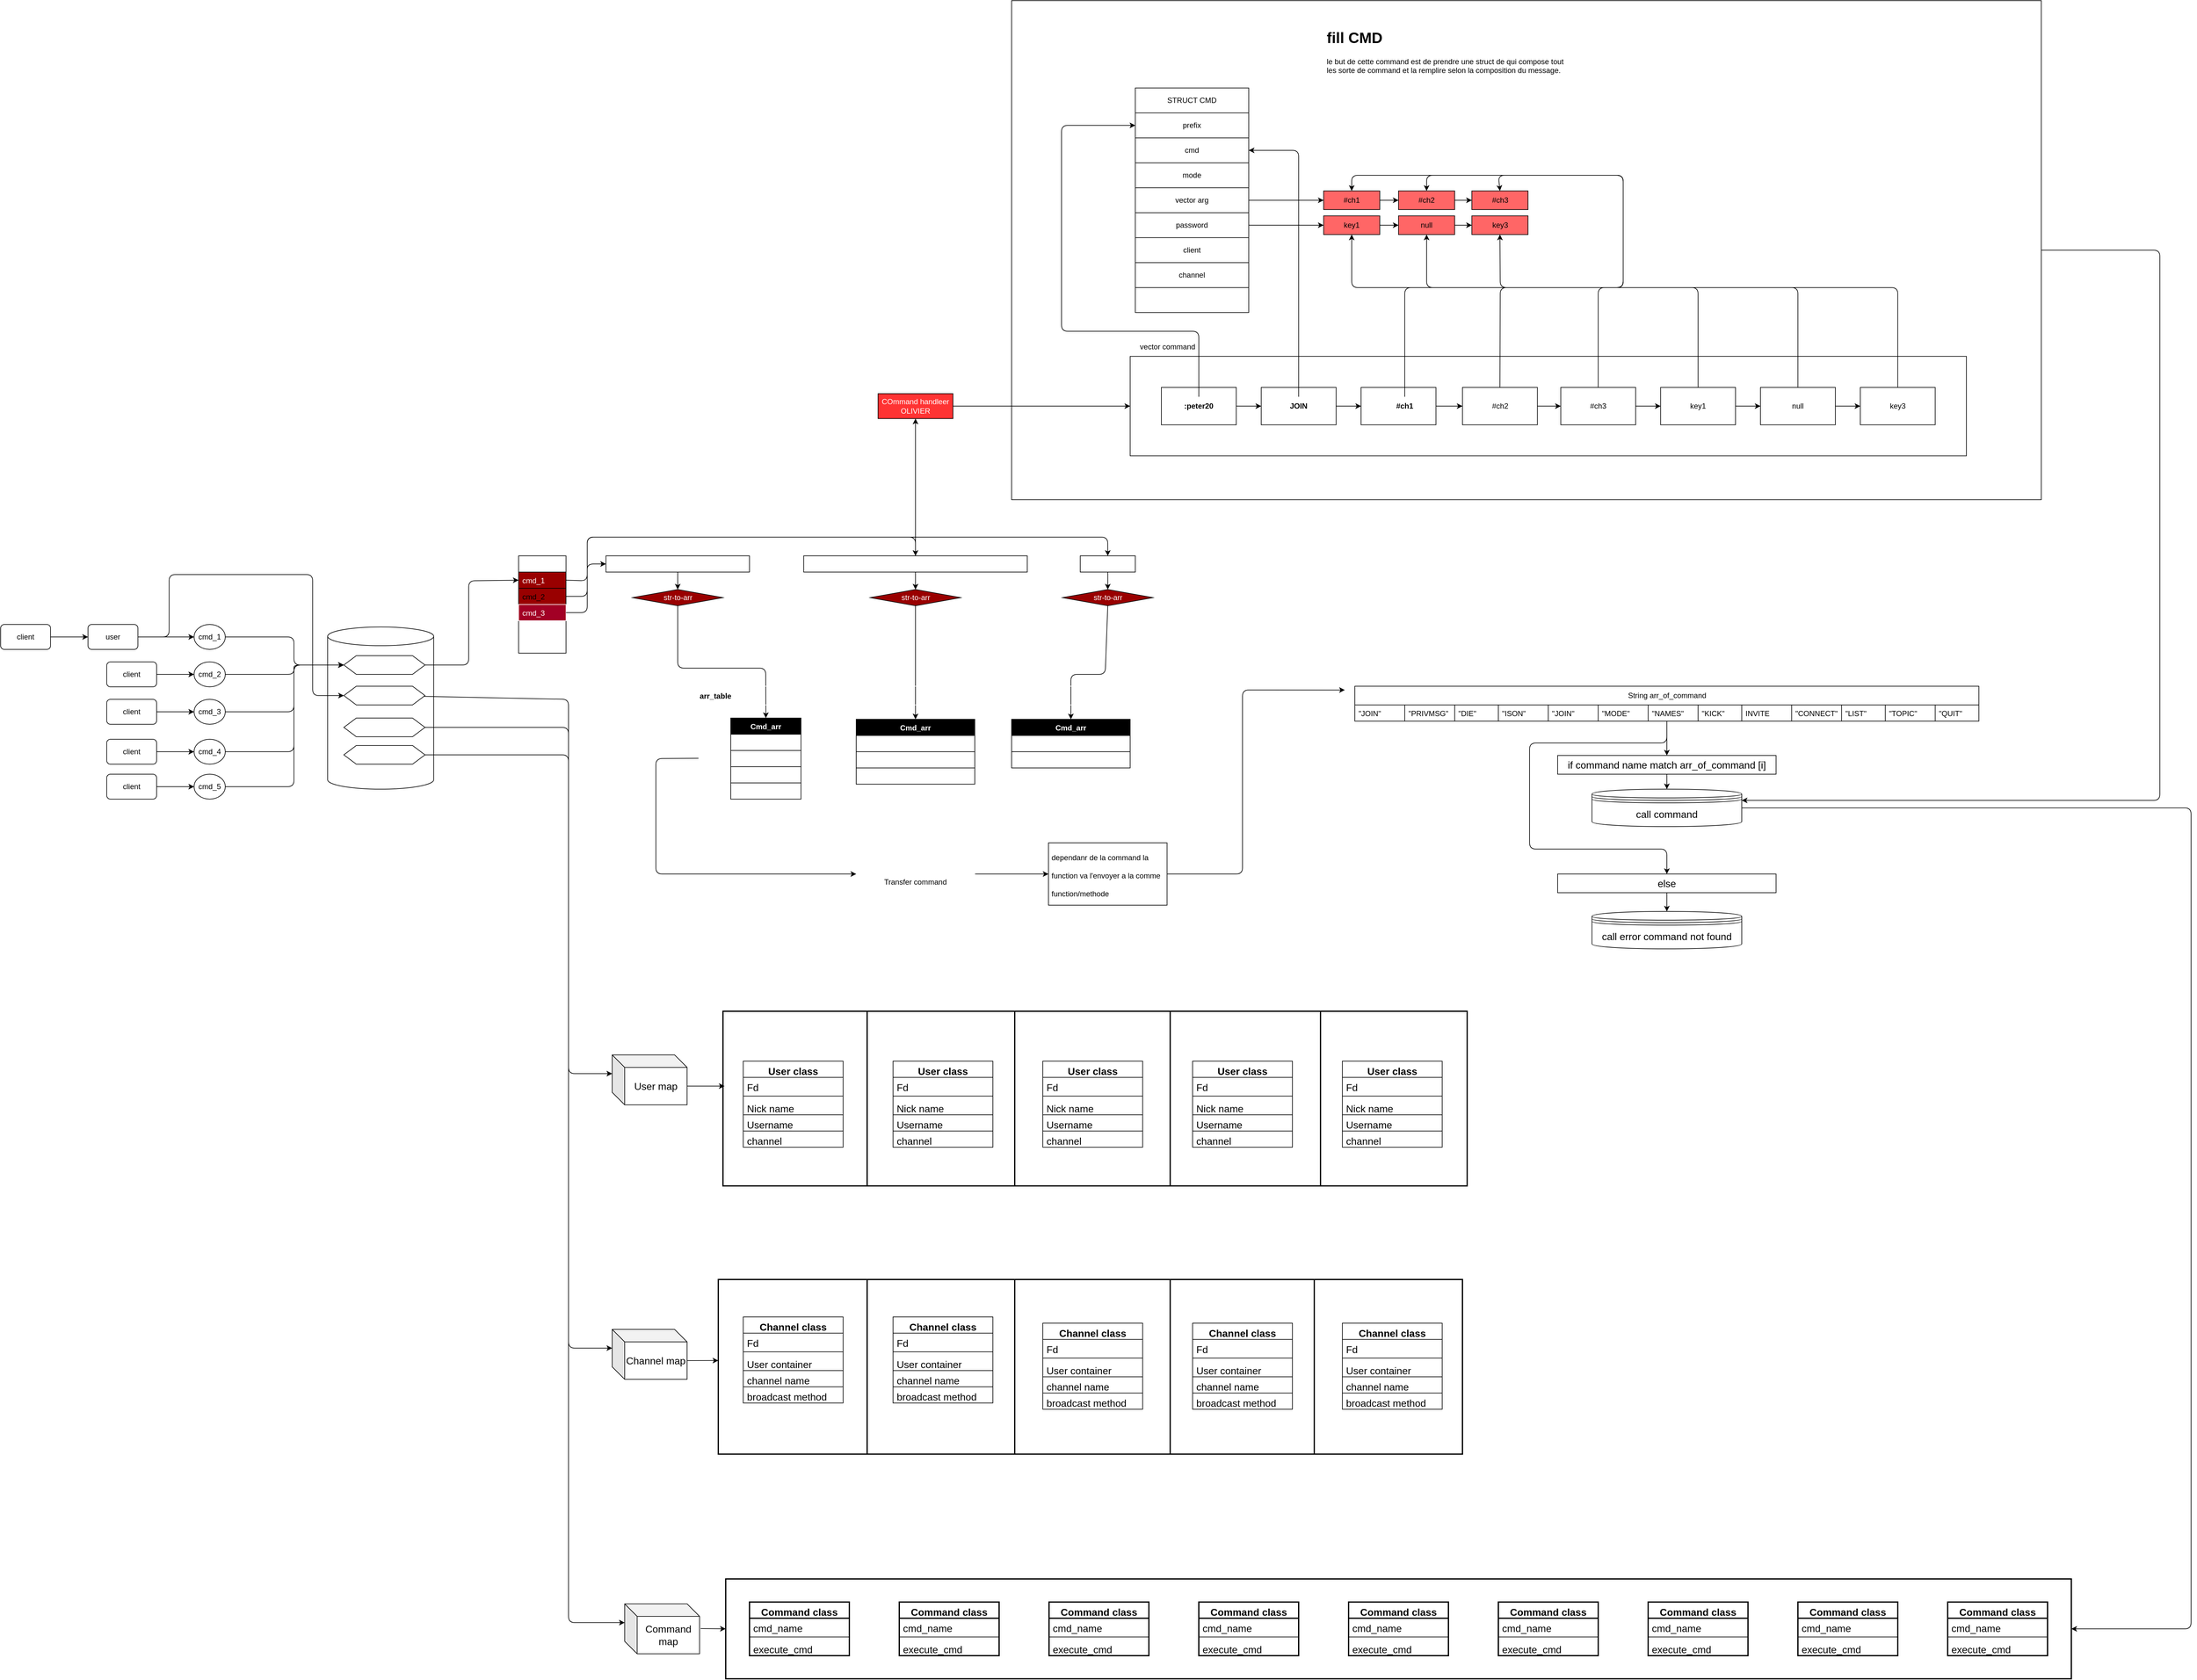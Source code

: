 <mxfile>
    <diagram id="38aptmRS3WO6bUn1OoiQ" name="Page-1">
        <mxGraphModel dx="2615" dy="1495" grid="1" gridSize="10" guides="1" tooltips="1" connect="1" arrows="1" fold="1" page="0" pageScale="1" pageWidth="827" pageHeight="1169" math="0" shadow="0">
            <root>
                <mxCell id="0"/>
                <mxCell id="1" parent="0"/>
                <mxCell id="13" style="edgeStyle=none;html=1;exitX=1;exitY=0.5;exitDx=0;exitDy=0;" parent="1" source="3" edge="1">
                    <mxGeometry relative="1" as="geometry">
                        <mxPoint x="30" y="260" as="targetPoint"/>
                    </mxGeometry>
                </mxCell>
                <mxCell id="3" value="client" style="rounded=1;whiteSpace=wrap;html=1;align=center;" parent="1" vertex="1">
                    <mxGeometry x="-110" y="240" width="80" height="40" as="geometry"/>
                </mxCell>
                <mxCell id="14" style="edgeStyle=none;html=1;exitX=1;exitY=0.5;exitDx=0;exitDy=0;" parent="1" source="4" target="9" edge="1">
                    <mxGeometry relative="1" as="geometry"/>
                </mxCell>
                <mxCell id="4" value="client" style="rounded=1;whiteSpace=wrap;html=1;align=center;" parent="1" vertex="1">
                    <mxGeometry x="60" y="300" width="80" height="40" as="geometry"/>
                </mxCell>
                <mxCell id="15" style="edgeStyle=none;html=1;exitX=1;exitY=0.5;exitDx=0;exitDy=0;" parent="1" source="5" target="10" edge="1">
                    <mxGeometry relative="1" as="geometry"/>
                </mxCell>
                <mxCell id="5" value="client" style="rounded=1;whiteSpace=wrap;html=1;align=center;" parent="1" vertex="1">
                    <mxGeometry x="60" y="360" width="80" height="40" as="geometry"/>
                </mxCell>
                <mxCell id="45" style="edgeStyle=none;html=1;exitX=1;exitY=0.5;exitDx=0;exitDy=0;entryX=0;entryY=0.5;entryDx=0;entryDy=0;fontColor=#FFFFFF;" parent="1" source="8" target="44" edge="1">
                    <mxGeometry relative="1" as="geometry">
                        <Array as="points">
                            <mxPoint x="360" y="260"/>
                            <mxPoint x="360" y="305"/>
                        </Array>
                    </mxGeometry>
                </mxCell>
                <mxCell id="8" value="cmd_1" style="ellipse;whiteSpace=wrap;html=1;" parent="1" vertex="1">
                    <mxGeometry x="200" y="240" width="50" height="40" as="geometry"/>
                </mxCell>
                <mxCell id="46" style="edgeStyle=none;html=1;exitX=1;exitY=0.5;exitDx=0;exitDy=0;fontColor=#FFFFFF;entryX=0;entryY=0.5;entryDx=0;entryDy=0;" parent="1" source="9" target="44" edge="1">
                    <mxGeometry relative="1" as="geometry">
                        <mxPoint x="370" y="320" as="targetPoint"/>
                        <Array as="points">
                            <mxPoint x="360" y="320"/>
                            <mxPoint x="360" y="305"/>
                        </Array>
                    </mxGeometry>
                </mxCell>
                <mxCell id="9" value="cmd_2" style="ellipse;whiteSpace=wrap;html=1;" parent="1" vertex="1">
                    <mxGeometry x="200" y="300" width="50" height="40" as="geometry"/>
                </mxCell>
                <mxCell id="47" style="edgeStyle=none;html=1;exitX=1;exitY=0.5;exitDx=0;exitDy=0;entryX=0;entryY=0.5;entryDx=0;entryDy=0;fontColor=#FFFFFF;" parent="1" source="10" target="44" edge="1">
                    <mxGeometry relative="1" as="geometry">
                        <Array as="points">
                            <mxPoint x="360" y="380"/>
                            <mxPoint x="360" y="305"/>
                        </Array>
                    </mxGeometry>
                </mxCell>
                <mxCell id="10" value="cmd_3" style="ellipse;whiteSpace=wrap;html=1;" parent="1" vertex="1">
                    <mxGeometry x="200" y="360" width="50" height="40" as="geometry"/>
                </mxCell>
                <mxCell id="18" value="" style="shape=cylinder3;whiteSpace=wrap;html=1;boundedLbl=1;backgroundOutline=1;size=15;align=center;fillColor=none;" parent="1" vertex="1">
                    <mxGeometry x="414" y="244" width="170" height="260" as="geometry"/>
                </mxCell>
                <mxCell id="24" value="&lt;font color=&quot;#ffffff&quot;&gt;server&lt;/font&gt;" style="text;html=1;strokeColor=none;fillColor=none;align=center;verticalAlign=middle;whiteSpace=wrap;rounded=0;fontColor=none;" parent="1" vertex="1">
                    <mxGeometry x="469" y="200" width="60" height="30" as="geometry"/>
                </mxCell>
                <mxCell id="25" value="queue" style="swimlane;fontStyle=0;childLayout=stackLayout;horizontal=1;startSize=26;fillColor=none;horizontalStack=0;resizeParent=1;resizeParentMax=0;resizeLast=0;collapsible=1;marginBottom=0;html=1;fontColor=#FFFFFF;" parent="1" vertex="1">
                    <mxGeometry x="720" y="130" width="76" height="156" as="geometry"/>
                </mxCell>
                <mxCell id="26" value="cmd_1" style="text;strokeColor=default;fillColor=#990000;align=left;verticalAlign=top;spacingLeft=4;spacingRight=4;overflow=hidden;rotatable=0;points=[[0,0.5],[1,0.5]];portConstraint=eastwest;whiteSpace=wrap;html=1;fontColor=#FFFFFF;" parent="25" vertex="1">
                    <mxGeometry y="26" width="76" height="26" as="geometry"/>
                </mxCell>
                <mxCell id="27" value="cmd_2" style="text;align=left;verticalAlign=top;spacingLeft=4;spacingRight=4;overflow=hidden;rotatable=0;points=[[0,0.5],[1,0.5]];portConstraint=eastwest;whiteSpace=wrap;html=1;fillColor=#990000;strokeColor=default;" parent="25" vertex="1">
                    <mxGeometry y="52" width="76" height="26" as="geometry"/>
                </mxCell>
                <mxCell id="35" value="cmd_3" style="text;strokeColor=#FFFFFF;fillColor=#a20025;align=left;verticalAlign=top;spacingLeft=4;spacingRight=4;overflow=hidden;rotatable=0;points=[[0,0.5],[1,0.5]];portConstraint=eastwest;whiteSpace=wrap;html=1;fontColor=#ffffff;" parent="25" vertex="1">
                    <mxGeometry y="78" width="76" height="26" as="geometry"/>
                </mxCell>
                <mxCell id="34" value="cmd_4" style="text;strokeColor=none;fillColor=none;align=left;verticalAlign=top;spacingLeft=4;spacingRight=4;overflow=hidden;rotatable=0;points=[[0,0.5],[1,0.5]];portConstraint=eastwest;whiteSpace=wrap;html=1;fontColor=#FFFFFF;" parent="25" vertex="1">
                    <mxGeometry y="104" width="76" height="26" as="geometry"/>
                </mxCell>
                <mxCell id="28" value="cmd_5" style="text;strokeColor=none;fillColor=none;align=left;verticalAlign=top;spacingLeft=4;spacingRight=4;overflow=hidden;rotatable=0;points=[[0,0.5],[1,0.5]];portConstraint=eastwest;whiteSpace=wrap;html=1;fontColor=#FFFFFF;" parent="25" vertex="1">
                    <mxGeometry y="130" width="76" height="26" as="geometry"/>
                </mxCell>
                <mxCell id="36" style="edgeStyle=none;html=1;exitX=1;exitY=0.5;exitDx=0;exitDy=0;" parent="1" source="37" target="38" edge="1">
                    <mxGeometry relative="1" as="geometry"/>
                </mxCell>
                <mxCell id="37" value="client" style="rounded=1;whiteSpace=wrap;html=1;align=center;" parent="1" vertex="1">
                    <mxGeometry x="60" y="424" width="80" height="40" as="geometry"/>
                </mxCell>
                <mxCell id="48" style="edgeStyle=none;html=1;exitX=1;exitY=0.5;exitDx=0;exitDy=0;fontColor=#FFFFFF;entryX=0;entryY=0.5;entryDx=0;entryDy=0;" parent="1" source="38" target="44" edge="1">
                    <mxGeometry relative="1" as="geometry">
                        <mxPoint x="370" y="380" as="targetPoint"/>
                        <Array as="points">
                            <mxPoint x="360" y="444"/>
                            <mxPoint x="360" y="305"/>
                        </Array>
                    </mxGeometry>
                </mxCell>
                <mxCell id="38" value="cmd_4" style="ellipse;whiteSpace=wrap;html=1;" parent="1" vertex="1">
                    <mxGeometry x="200" y="424" width="50" height="40" as="geometry"/>
                </mxCell>
                <mxCell id="40" style="edgeStyle=none;html=1;exitX=1;exitY=0.5;exitDx=0;exitDy=0;" parent="1" source="41" target="42" edge="1">
                    <mxGeometry relative="1" as="geometry"/>
                </mxCell>
                <mxCell id="41" value="client" style="rounded=1;whiteSpace=wrap;html=1;align=center;" parent="1" vertex="1">
                    <mxGeometry x="60" y="480" width="80" height="40" as="geometry"/>
                </mxCell>
                <mxCell id="49" style="edgeStyle=none;html=1;exitX=1;exitY=0.5;exitDx=0;exitDy=0;entryX=0;entryY=0.5;entryDx=0;entryDy=0;fontColor=#FFFFFF;" parent="1" source="42" target="44" edge="1">
                    <mxGeometry relative="1" as="geometry">
                        <Array as="points">
                            <mxPoint x="360" y="500"/>
                            <mxPoint x="360" y="305"/>
                        </Array>
                    </mxGeometry>
                </mxCell>
                <mxCell id="42" value="cmd_5" style="ellipse;whiteSpace=wrap;html=1;" parent="1" vertex="1">
                    <mxGeometry x="200" y="480" width="50" height="40" as="geometry"/>
                </mxCell>
                <mxCell id="57" style="edgeStyle=none;html=1;exitX=1;exitY=0.5;exitDx=0;exitDy=0;entryX=0;entryY=0.5;entryDx=0;entryDy=0;fontColor=#FFFFFF;" parent="1" source="44" target="26" edge="1">
                    <mxGeometry relative="1" as="geometry">
                        <Array as="points">
                            <mxPoint x="640" y="305"/>
                            <mxPoint x="640" y="170"/>
                        </Array>
                    </mxGeometry>
                </mxCell>
                <mxCell id="44" value="Client request queue" style="shape=hexagon;perimeter=hexagonPerimeter2;whiteSpace=wrap;html=1;fixedSize=1;fontColor=#FFFFFF;fillColor=none;" parent="1" vertex="1">
                    <mxGeometry x="440" y="290" width="130" height="30" as="geometry"/>
                </mxCell>
                <mxCell id="58" style="edgeStyle=none;html=1;exitX=0.5;exitY=1;exitDx=0;exitDy=0;fontColor=#FFFFFF;entryX=0.5;entryY=0;entryDx=0;entryDy=0;" parent="1" source="52" target="59" edge="1">
                    <mxGeometry relative="1" as="geometry">
                        <mxPoint x="975" y="180" as="targetPoint"/>
                    </mxGeometry>
                </mxCell>
                <mxCell id="52" value="PRIVMSG #cmsc23300 :Hello everybody" style="rounded=0;whiteSpace=wrap;html=1;fontColor=#FFFFFF;fillColor=none;" parent="1" vertex="1">
                    <mxGeometry x="860" y="130" width="230" height="26" as="geometry"/>
                </mxCell>
                <mxCell id="68" style="edgeStyle=none;html=1;exitX=0.5;exitY=1;exitDx=0;exitDy=0;entryX=0.5;entryY=0;entryDx=0;entryDy=0;fontColor=#FFFFFF;" parent="1" source="59" target="61" edge="1">
                    <mxGeometry relative="1" as="geometry">
                        <Array as="points">
                            <mxPoint x="975" y="310"/>
                            <mxPoint x="1116" y="310"/>
                        </Array>
                    </mxGeometry>
                </mxCell>
                <mxCell id="59" value="str-to-arr" style="rhombus;whiteSpace=wrap;html=1;fontColor=#FFFFFF;fillColor=#990000;" parent="1" vertex="1">
                    <mxGeometry x="902.5" y="184" width="145" height="26" as="geometry"/>
                </mxCell>
                <mxCell id="61" value="Cmd_arr" style="swimlane;fontStyle=1;align=center;verticalAlign=top;childLayout=stackLayout;horizontal=1;startSize=26;horizontalStack=0;resizeParent=1;resizeParentMax=0;resizeLast=0;collapsible=1;marginBottom=0;fontColor=#FFFFFF;fillColor=#000000;" parent="1" vertex="1">
                    <mxGeometry x="1060" y="390" width="112.5" height="130" as="geometry"/>
                </mxCell>
                <mxCell id="65" value="PRIVMSG" style="text;strokeColor=default;fillColor=none;align=left;verticalAlign=top;spacingLeft=4;spacingRight=4;overflow=hidden;rotatable=0;points=[[0,0.5],[1,0.5]];portConstraint=eastwest;fontColor=#FFFFFF;" parent="61" vertex="1">
                    <mxGeometry y="26" width="112.5" height="26" as="geometry"/>
                </mxCell>
                <mxCell id="64" value="#cmsc23300" style="text;strokeColor=default;fillColor=none;align=left;verticalAlign=top;spacingLeft=4;spacingRight=4;overflow=hidden;rotatable=0;points=[[0,0.5],[1,0.5]];portConstraint=eastwest;fontColor=#FFFFFF;" parent="61" vertex="1">
                    <mxGeometry y="52" width="112.5" height="26" as="geometry"/>
                </mxCell>
                <mxCell id="66" value=":Hello" style="text;strokeColor=default;fillColor=none;align=left;verticalAlign=top;spacingLeft=4;spacingRight=4;overflow=hidden;rotatable=0;points=[[0,0.5],[1,0.5]];portConstraint=eastwest;fontColor=#FFFFFF;" parent="61" vertex="1">
                    <mxGeometry y="78" width="112.5" height="26" as="geometry"/>
                </mxCell>
                <mxCell id="67" value="everybody" style="text;strokeColor=none;fillColor=none;align=left;verticalAlign=top;spacingLeft=4;spacingRight=4;overflow=hidden;rotatable=0;points=[[0,0.5],[1,0.5]];portConstraint=eastwest;fontColor=#FFFFFF;" parent="61" vertex="1">
                    <mxGeometry y="104" width="112.5" height="26" as="geometry"/>
                </mxCell>
                <mxCell id="69" style="edgeStyle=none;html=1;exitX=1;exitY=0.5;exitDx=0;exitDy=0;entryX=0;entryY=0.5;entryDx=0;entryDy=0;fontColor=#FFFFFF;" parent="1" source="26" target="52" edge="1">
                    <mxGeometry relative="1" as="geometry">
                        <Array as="points">
                            <mxPoint x="830" y="170"/>
                            <mxPoint x="830" y="143"/>
                        </Array>
                    </mxGeometry>
                </mxCell>
                <mxCell id="70" style="edgeStyle=none;html=1;exitX=1;exitY=0.5;exitDx=0;exitDy=0;fontColor=#FFFFFF;entryX=0.5;entryY=0;entryDx=0;entryDy=0;" parent="1" source="27" target="72" edge="1">
                    <mxGeometry relative="1" as="geometry">
                        <mxPoint x="1390" y="100" as="targetPoint"/>
                        <Array as="points">
                            <mxPoint x="830" y="195"/>
                            <mxPoint x="830" y="100"/>
                            <mxPoint x="1356" y="100"/>
                        </Array>
                    </mxGeometry>
                </mxCell>
                <mxCell id="74" style="edgeStyle=none;html=1;exitX=0.5;exitY=1;exitDx=0;exitDy=0;entryX=0.5;entryY=0;entryDx=0;entryDy=0;fontColor=#FFFFFF;" parent="1" source="72" target="73" edge="1">
                    <mxGeometry relative="1" as="geometry"/>
                </mxCell>
                <mxCell id="402" value="" style="edgeStyle=none;html=1;" edge="1" parent="1" source="72" target="401">
                    <mxGeometry relative="1" as="geometry"/>
                </mxCell>
                <mxCell id="72" value=":doctor!doctor@baz.example.org QUIT :Done for the day, leaving" style="rounded=0;whiteSpace=wrap;html=1;fontColor=#FFFFFF;fillColor=none;" parent="1" vertex="1">
                    <mxGeometry x="1176.88" y="130" width="358.25" height="26" as="geometry"/>
                </mxCell>
                <mxCell id="80" style="edgeStyle=none;html=1;exitX=0.5;exitY=1;exitDx=0;exitDy=0;entryX=0.5;entryY=0;entryDx=0;entryDy=0;fontColor=#FFFFFF;" parent="1" source="73" target="75" edge="1">
                    <mxGeometry relative="1" as="geometry"/>
                </mxCell>
                <mxCell id="73" value="str-to-arr" style="rhombus;whiteSpace=wrap;html=1;fontColor=#FFFFFF;fillColor=#990000;" parent="1" vertex="1">
                    <mxGeometry x="1283.5" y="184" width="145" height="26" as="geometry"/>
                </mxCell>
                <mxCell id="75" value="Cmd_arr" style="swimlane;fontStyle=1;align=center;verticalAlign=top;childLayout=stackLayout;horizontal=1;startSize=26;horizontalStack=0;resizeParent=1;resizeParentMax=0;resizeLast=0;collapsible=1;marginBottom=0;fontColor=#FFFFFF;fillColor=#000000;" parent="1" vertex="1">
                    <mxGeometry x="1261.01" y="392" width="190" height="104" as="geometry"/>
                </mxCell>
                <mxCell id="76" value=":doctor!doctor@baz.example.org" style="text;strokeColor=default;fillColor=none;align=left;verticalAlign=top;spacingLeft=4;spacingRight=4;overflow=hidden;rotatable=0;points=[[0,0.5],[1,0.5]];portConstraint=eastwest;fontColor=#FFFFFF;" parent="75" vertex="1">
                    <mxGeometry y="26" width="190" height="26" as="geometry"/>
                </mxCell>
                <mxCell id="77" value="QUIT" style="text;strokeColor=default;fillColor=none;align=left;verticalAlign=top;spacingLeft=4;spacingRight=4;overflow=hidden;rotatable=0;points=[[0,0.5],[1,0.5]];portConstraint=eastwest;fontColor=#FFFFFF;" parent="75" vertex="1">
                    <mxGeometry y="52" width="190" height="26" as="geometry"/>
                </mxCell>
                <mxCell id="78" value=":Done for the day, leaving" style="text;strokeColor=default;fillColor=none;align=left;verticalAlign=top;spacingLeft=4;spacingRight=4;overflow=hidden;rotatable=0;points=[[0,0.5],[1,0.5]];portConstraint=eastwest;fontColor=#FFFFFF;" parent="75" vertex="1">
                    <mxGeometry y="78" width="190" height="26" as="geometry"/>
                </mxCell>
                <mxCell id="100" style="edgeStyle=none;html=1;exitX=0.5;exitY=1;exitDx=0;exitDy=0;entryX=0.5;entryY=0;entryDx=0;entryDy=0;fontColor=none;" parent="1" source="98" target="99" edge="1">
                    <mxGeometry relative="1" as="geometry"/>
                </mxCell>
                <mxCell id="98" value="JOIN #tardis" style="rounded=0;whiteSpace=wrap;html=1;fontColor=#FFFFFF;fillColor=none;" parent="1" vertex="1">
                    <mxGeometry x="1620" y="130" width="88.25" height="26" as="geometry"/>
                </mxCell>
                <mxCell id="106" style="edgeStyle=none;html=1;exitX=0.5;exitY=1;exitDx=0;exitDy=0;fontColor=none;" parent="1" source="99" target="102" edge="1">
                    <mxGeometry relative="1" as="geometry">
                        <Array as="points">
                            <mxPoint x="1660" y="320"/>
                            <mxPoint x="1605" y="320"/>
                        </Array>
                    </mxGeometry>
                </mxCell>
                <mxCell id="99" value="str-to-arr" style="rhombus;whiteSpace=wrap;html=1;fontColor=#FFFFFF;fillColor=#990000;" parent="1" vertex="1">
                    <mxGeometry x="1591.62" y="184" width="145" height="26" as="geometry"/>
                </mxCell>
                <mxCell id="101" style="edgeStyle=none;html=1;exitX=1;exitY=0.5;exitDx=0;exitDy=0;entryX=0.5;entryY=0;entryDx=0;entryDy=0;fontColor=none;" parent="1" source="35" target="98" edge="1">
                    <mxGeometry relative="1" as="geometry">
                        <Array as="points">
                            <mxPoint x="830" y="221"/>
                            <mxPoint x="830" y="100"/>
                            <mxPoint x="1664" y="100"/>
                        </Array>
                    </mxGeometry>
                </mxCell>
                <mxCell id="102" value="Cmd_arr" style="swimlane;fontStyle=1;align=center;verticalAlign=top;childLayout=stackLayout;horizontal=1;startSize=26;horizontalStack=0;resizeParent=1;resizeParentMax=0;resizeLast=0;collapsible=1;marginBottom=0;fontColor=#FFFFFF;fillColor=#000000;" parent="1" vertex="1">
                    <mxGeometry x="1510.0" y="392" width="190" height="78" as="geometry"/>
                </mxCell>
                <mxCell id="103" value="JOIN" style="text;strokeColor=default;fillColor=none;align=left;verticalAlign=top;spacingLeft=4;spacingRight=4;overflow=hidden;rotatable=0;points=[[0,0.5],[1,0.5]];portConstraint=eastwest;fontColor=#FFFFFF;" parent="102" vertex="1">
                    <mxGeometry y="26" width="190" height="26" as="geometry"/>
                </mxCell>
                <mxCell id="104" value="#tardis" style="text;strokeColor=default;fillColor=none;align=left;verticalAlign=top;spacingLeft=4;spacingRight=4;overflow=hidden;rotatable=0;points=[[0,0.5],[1,0.5]];portConstraint=eastwest;fontColor=#FFFFFF;" parent="102" vertex="1">
                    <mxGeometry y="52" width="190" height="26" as="geometry"/>
                </mxCell>
                <mxCell id="108" value="arr_table" style="shape=table;startSize=30;container=1;collapsible=0;childLayout=tableLayout;fontStyle=1;align=left;labelBackgroundColor=none;strokeColor=#FFFFFF;fontColor=default;fillColor=none;" parent="1" vertex="1">
                    <mxGeometry x="1008.25" y="339" width="721.75" height="201" as="geometry"/>
                </mxCell>
                <mxCell id="109" value="" style="shape=tableRow;horizontal=0;startSize=0;swimlaneHead=0;swimlaneBody=0;top=0;left=0;bottom=0;right=0;collapsible=0;dropTarget=0;fillColor=none;points=[[0,0.5],[1,0.5]];portConstraint=eastwest;labelBackgroundColor=#18141D;strokeColor=#FFFFFF;fontColor=none;" parent="108" vertex="1">
                    <mxGeometry y="30" width="721.75" height="171" as="geometry"/>
                </mxCell>
                <mxCell id="110" value="" style="shape=partialRectangle;html=1;whiteSpace=wrap;connectable=0;fillColor=none;top=0;left=0;bottom=0;right=0;overflow=hidden;labelBackgroundColor=#18141D;strokeColor=#FFFFFF;fontColor=none;" parent="109" vertex="1">
                    <mxGeometry width="242" height="171" as="geometry">
                        <mxRectangle width="242" height="171" as="alternateBounds"/>
                    </mxGeometry>
                </mxCell>
                <mxCell id="111" value="" style="shape=partialRectangle;html=1;whiteSpace=wrap;connectable=0;fillColor=none;top=0;left=0;bottom=0;right=0;overflow=hidden;labelBackgroundColor=#18141D;strokeColor=#FFFFFF;fontColor=none;" parent="109" vertex="1">
                    <mxGeometry x="242" width="238" height="171" as="geometry">
                        <mxRectangle width="238" height="171" as="alternateBounds"/>
                    </mxGeometry>
                </mxCell>
                <mxCell id="112" value="" style="shape=partialRectangle;html=1;whiteSpace=wrap;connectable=0;fillColor=none;top=0;left=0;bottom=0;right=0;overflow=hidden;labelBackgroundColor=#18141D;strokeColor=#FFFFFF;fontColor=none;" parent="109" vertex="1">
                    <mxGeometry x="480" width="242" height="171" as="geometry">
                        <mxRectangle width="242" height="171" as="alternateBounds"/>
                    </mxGeometry>
                </mxCell>
                <mxCell id="123" style="edgeStyle=none;html=1;exitX=1;exitY=0.5;exitDx=0;exitDy=0;fontColor=default;entryX=0;entryY=0.5;entryDx=0;entryDy=0;" parent="1" source="121" target="124" edge="1">
                    <mxGeometry relative="1" as="geometry">
                        <mxPoint x="1550" y="640" as="targetPoint"/>
                    </mxGeometry>
                </mxCell>
                <mxCell id="121" value="Transfer command" style="shape=datastore;whiteSpace=wrap;html=1;labelBackgroundColor=none;strokeColor=#FFFFFF;fontColor=default;fillColor=none;" parent="1" vertex="1">
                    <mxGeometry x="1261.01" y="600" width="190" height="80" as="geometry"/>
                </mxCell>
                <mxCell id="122" style="edgeStyle=none;html=1;exitX=0;exitY=0.5;exitDx=0;exitDy=0;entryX=0;entryY=0.5;entryDx=0;entryDy=0;fontColor=default;" parent="1" source="109" target="121" edge="1">
                    <mxGeometry relative="1" as="geometry">
                        <Array as="points">
                            <mxPoint x="940" y="455"/>
                            <mxPoint x="940" y="640"/>
                        </Array>
                    </mxGeometry>
                </mxCell>
                <mxCell id="219" style="edgeStyle=none;html=1;exitX=1;exitY=0.5;exitDx=0;exitDy=0;entryX=-0.016;entryY=0.109;entryDx=0;entryDy=0;fontColor=default;entryPerimeter=0;" parent="1" source="124" target="202" edge="1">
                    <mxGeometry relative="1" as="geometry">
                        <Array as="points">
                            <mxPoint x="1880" y="640"/>
                            <mxPoint x="1880" y="345"/>
                        </Array>
                    </mxGeometry>
                </mxCell>
                <mxCell id="124" value="&lt;h1&gt;&lt;span style=&quot;font-size: 12px; font-weight: 400;&quot;&gt;dependanr de la command la function va l'envoyer a la comme function/methode&lt;/span&gt;&lt;/h1&gt;" style="text;html=1;strokeColor=default;fillColor=none;spacing=5;spacingTop=-20;whiteSpace=wrap;overflow=hidden;rounded=0;labelBackgroundColor=none;fontColor=default;" parent="1" vertex="1">
                    <mxGeometry x="1569.12" y="590" width="190" height="100" as="geometry"/>
                </mxCell>
                <mxCell id="226" style="edgeStyle=none;html=1;" parent="1" source="202" edge="1">
                    <mxGeometry relative="1" as="geometry">
                        <mxPoint x="2560" y="450" as="targetPoint"/>
                    </mxGeometry>
                </mxCell>
                <mxCell id="230" style="edgeStyle=none;html=1;fontSize=16;entryX=0.5;entryY=0;entryDx=0;entryDy=0;" parent="1" source="202" target="231" edge="1">
                    <mxGeometry relative="1" as="geometry">
                        <mxPoint x="2560" y="660" as="targetPoint"/>
                        <Array as="points">
                            <mxPoint x="2560" y="430"/>
                            <mxPoint x="2340" y="430"/>
                            <mxPoint x="2340" y="600"/>
                            <mxPoint x="2560" y="600"/>
                        </Array>
                    </mxGeometry>
                </mxCell>
                <mxCell id="202" value="String arr_of_command" style="swimlane;fontStyle=0;childLayout=stackLayout;horizontal=1;startSize=30;fillColor=none;horizontalStack=0;resizeParent=1;resizeParentMax=0;resizeLast=0;collapsible=1;marginBottom=0;html=1;labelBackgroundColor=none;strokeColor=default;fontColor=default;" parent="1" vertex="1">
                    <mxGeometry x="2060" y="339" width="1000" height="56" as="geometry"/>
                </mxCell>
                <mxCell id="204" value="&quot;PRIVMSG&quot;" style="text;strokeColor=default;fillColor=none;align=left;verticalAlign=top;spacingLeft=4;spacingRight=4;overflow=hidden;rotatable=0;points=[[0,0.5],[1,0.5]];portConstraint=eastwest;whiteSpace=wrap;html=1;labelBackgroundColor=none;fontColor=default;" parent="1" vertex="1">
                    <mxGeometry x="2140" y="369" width="80" height="26" as="geometry"/>
                </mxCell>
                <mxCell id="206" value="&quot;DIE&quot;" style="text;strokeColor=default;fillColor=none;align=left;verticalAlign=top;spacingLeft=4;spacingRight=4;overflow=hidden;rotatable=0;points=[[0,0.5],[1,0.5]];portConstraint=eastwest;whiteSpace=wrap;html=1;labelBackgroundColor=none;fontColor=default;" parent="1" vertex="1">
                    <mxGeometry x="2220" y="369" width="70" height="26" as="geometry"/>
                </mxCell>
                <mxCell id="207" value="&quot;ISON&quot;" style="text;strokeColor=default;fillColor=none;align=left;verticalAlign=top;spacingLeft=4;spacingRight=4;overflow=hidden;rotatable=0;points=[[0,0.5],[1,0.5]];portConstraint=eastwest;whiteSpace=wrap;html=1;labelBackgroundColor=none;fontColor=default;" parent="1" vertex="1">
                    <mxGeometry x="2290" y="369" width="80" height="26" as="geometry"/>
                </mxCell>
                <mxCell id="209" value="&quot;JOIN&quot;" style="text;strokeColor=default;fillColor=none;align=left;verticalAlign=top;spacingLeft=4;spacingRight=4;overflow=hidden;rotatable=0;points=[[0,0.5],[1,0.5]];portConstraint=eastwest;whiteSpace=wrap;html=1;labelBackgroundColor=none;fontColor=default;" parent="1" vertex="1">
                    <mxGeometry x="2370" y="369" width="80" height="26" as="geometry"/>
                </mxCell>
                <mxCell id="211" value="&quot;MODE&quot;" style="text;strokeColor=default;fillColor=none;align=left;verticalAlign=top;spacingLeft=4;spacingRight=4;overflow=hidden;rotatable=0;points=[[0,0.5],[1,0.5]];portConstraint=eastwest;whiteSpace=wrap;html=1;labelBackgroundColor=none;fontColor=default;" parent="1" vertex="1">
                    <mxGeometry x="2450" y="369" width="80" height="26" as="geometry"/>
                </mxCell>
                <mxCell id="214" value="&quot;NAMES&quot;" style="text;strokeColor=default;fillColor=none;align=left;verticalAlign=top;spacingLeft=4;spacingRight=4;overflow=hidden;rotatable=0;points=[[0,0.5],[1,0.5]];portConstraint=eastwest;whiteSpace=wrap;html=1;labelBackgroundColor=none;fontColor=default;" parent="1" vertex="1">
                    <mxGeometry x="2530" y="369" width="80" height="26" as="geometry"/>
                </mxCell>
                <mxCell id="213" value="&quot;KICK&quot;" style="text;strokeColor=default;fillColor=none;align=left;verticalAlign=top;spacingLeft=4;spacingRight=4;overflow=hidden;rotatable=0;points=[[0,0.5],[1,0.5]];portConstraint=eastwest;whiteSpace=wrap;html=1;labelBackgroundColor=none;fontColor=default;" parent="1" vertex="1">
                    <mxGeometry x="2610" y="369" width="70" height="26" as="geometry"/>
                </mxCell>
                <mxCell id="208" value="INVITE" style="text;strokeColor=default;fillColor=none;align=left;verticalAlign=top;spacingLeft=4;spacingRight=4;overflow=hidden;rotatable=0;points=[[0,0.5],[1,0.5]];portConstraint=eastwest;whiteSpace=wrap;html=1;labelBackgroundColor=none;fontColor=default;" parent="1" vertex="1">
                    <mxGeometry x="2680" y="369" width="80" height="26" as="geometry"/>
                </mxCell>
                <mxCell id="205" value="&quot;CONNECT&quot;" style="text;strokeColor=default;fillColor=none;align=left;verticalAlign=top;spacingLeft=4;spacingRight=4;overflow=hidden;rotatable=0;points=[[0,0.5],[1,0.5]];portConstraint=eastwest;whiteSpace=wrap;html=1;labelBackgroundColor=none;fontColor=default;" parent="1" vertex="1">
                    <mxGeometry x="2760" y="369" width="80" height="26" as="geometry"/>
                </mxCell>
                <mxCell id="210" value="&quot;LIST&quot;" style="text;strokeColor=default;fillColor=none;align=left;verticalAlign=top;spacingLeft=4;spacingRight=4;overflow=hidden;rotatable=0;points=[[0,0.5],[1,0.5]];portConstraint=eastwest;whiteSpace=wrap;html=1;labelBackgroundColor=none;fontColor=default;" parent="1" vertex="1">
                    <mxGeometry x="2840" y="369" width="70" height="26" as="geometry"/>
                </mxCell>
                <mxCell id="212" value="&quot;TOPIC&quot;" style="text;strokeColor=default;fillColor=none;align=left;verticalAlign=top;spacingLeft=4;spacingRight=4;overflow=hidden;rotatable=0;points=[[0,0.5],[1,0.5]];portConstraint=eastwest;whiteSpace=wrap;html=1;labelBackgroundColor=none;fontColor=default;" parent="1" vertex="1">
                    <mxGeometry x="2910" y="369" width="80" height="26" as="geometry"/>
                </mxCell>
                <mxCell id="215" value="&quot;QUIT&quot;" style="text;strokeColor=default;fillColor=none;align=left;verticalAlign=top;spacingLeft=4;spacingRight=4;overflow=hidden;rotatable=0;points=[[0,0.5],[1,0.5]];portConstraint=eastwest;whiteSpace=wrap;html=1;labelBackgroundColor=none;fontColor=default;" parent="1" vertex="1">
                    <mxGeometry x="2990" y="369" width="70" height="26" as="geometry"/>
                </mxCell>
                <mxCell id="203" value="&quot;JOIN&quot;" style="text;strokeColor=default;fillColor=none;align=left;verticalAlign=top;spacingLeft=4;spacingRight=4;overflow=hidden;rotatable=0;points=[[0,0.5],[1,0.5]];portConstraint=eastwest;whiteSpace=wrap;html=1;labelBackgroundColor=none;fontColor=default;" parent="1" vertex="1">
                    <mxGeometry x="2060" y="369" width="80" height="26" as="geometry"/>
                </mxCell>
                <mxCell id="229" style="edgeStyle=none;html=1;exitX=0.5;exitY=1;exitDx=0;exitDy=0;entryX=0.5;entryY=0;entryDx=0;entryDy=0;fontSize=16;" parent="1" source="227" target="228" edge="1">
                    <mxGeometry relative="1" as="geometry"/>
                </mxCell>
                <mxCell id="227" value="&lt;font style=&quot;font-size: 16px;&quot;&gt;if command name match arr_of_command [i]&lt;/font&gt;" style="text;html=1;strokeColor=default;fillColor=none;align=center;verticalAlign=middle;whiteSpace=wrap;rounded=0;" parent="1" vertex="1">
                    <mxGeometry x="2385" y="450" width="350" height="30" as="geometry"/>
                </mxCell>
                <mxCell id="391" style="edgeStyle=none;html=1;exitX=1;exitY=0.5;exitDx=0;exitDy=0;entryX=1;entryY=0.5;entryDx=0;entryDy=0;fontSize=16;" parent="1" source="228" target="389" edge="1">
                    <mxGeometry relative="1" as="geometry">
                        <Array as="points">
                            <mxPoint x="3400" y="534"/>
                            <mxPoint x="3400" y="1850"/>
                        </Array>
                    </mxGeometry>
                </mxCell>
                <mxCell id="228" value="call command" style="shape=datastore;whiteSpace=wrap;html=1;strokeColor=default;fontSize=16;" parent="1" vertex="1">
                    <mxGeometry x="2440" y="504" width="240" height="60" as="geometry"/>
                </mxCell>
                <mxCell id="233" style="edgeStyle=none;html=1;exitX=0.5;exitY=1;exitDx=0;exitDy=0;entryX=0.5;entryY=0;entryDx=0;entryDy=0;fontSize=16;" parent="1" source="231" target="232" edge="1">
                    <mxGeometry relative="1" as="geometry"/>
                </mxCell>
                <mxCell id="231" value="&lt;font style=&quot;font-size: 16px;&quot;&gt;else&lt;/font&gt;" style="text;html=1;strokeColor=default;fillColor=none;align=center;verticalAlign=middle;whiteSpace=wrap;rounded=0;" parent="1" vertex="1">
                    <mxGeometry x="2385" y="640" width="350" height="30" as="geometry"/>
                </mxCell>
                <mxCell id="232" value="call error command not found" style="shape=datastore;whiteSpace=wrap;html=1;strokeColor=default;fontSize=16;" parent="1" vertex="1">
                    <mxGeometry x="2440" y="700" width="240" height="60" as="geometry"/>
                </mxCell>
                <mxCell id="235" style="edgeStyle=none;html=1;fontSize=16;entryX=0;entryY=0;entryDx=0;entryDy=30;entryPerimeter=0;" parent="1" source="234" target="236" edge="1">
                    <mxGeometry relative="1" as="geometry">
                        <mxPoint x="910" y="960" as="targetPoint"/>
                        <Array as="points">
                            <mxPoint x="800" y="360"/>
                            <mxPoint x="800" y="960"/>
                        </Array>
                    </mxGeometry>
                </mxCell>
                <mxCell id="234" value="User container" style="shape=hexagon;perimeter=hexagonPerimeter2;whiteSpace=wrap;html=1;fixedSize=1;fontColor=#FFFFFF;fillColor=none;" parent="1" vertex="1">
                    <mxGeometry x="440" y="339" width="130" height="30" as="geometry"/>
                </mxCell>
                <mxCell id="241" style="edgeStyle=none;html=1;exitX=0;exitY=0;exitDx=120;exitDy=50;exitPerimeter=0;fontSize=16;" parent="1" source="236" edge="1">
                    <mxGeometry relative="1" as="geometry">
                        <mxPoint x="1050" y="980" as="targetPoint"/>
                    </mxGeometry>
                </mxCell>
                <mxCell id="236" value="User map" style="shape=cube;whiteSpace=wrap;html=1;boundedLbl=1;backgroundOutline=1;darkOpacity=0.05;darkOpacity2=0.1;strokeColor=default;fontSize=16;" parent="1" vertex="1">
                    <mxGeometry x="870" y="930" width="120" height="80" as="geometry"/>
                </mxCell>
                <mxCell id="237" value="User class" style="swimlane;fontStyle=1;align=center;verticalAlign=top;childLayout=stackLayout;horizontal=1;startSize=26;horizontalStack=0;resizeParent=1;resizeParentMax=0;resizeLast=0;collapsible=1;marginBottom=0;strokeColor=default;fontSize=16;" parent="1" vertex="1">
                    <mxGeometry x="1080" y="940" width="160" height="86" as="geometry"/>
                </mxCell>
                <mxCell id="238" value="Fd" style="text;strokeColor=none;fillColor=none;align=left;verticalAlign=top;spacingLeft=4;spacingRight=4;overflow=hidden;rotatable=0;points=[[0,0.5],[1,0.5]];portConstraint=eastwest;fontSize=16;" parent="237" vertex="1">
                    <mxGeometry y="26" width="160" height="26" as="geometry"/>
                </mxCell>
                <mxCell id="239" value="" style="line;strokeWidth=1;fillColor=none;align=left;verticalAlign=middle;spacingTop=-1;spacingLeft=3;spacingRight=3;rotatable=0;labelPosition=right;points=[];portConstraint=eastwest;strokeColor=inherit;fontSize=16;" parent="237" vertex="1">
                    <mxGeometry y="52" width="160" height="8" as="geometry"/>
                </mxCell>
                <mxCell id="240" value="Nick name" style="text;strokeColor=none;fillColor=none;align=left;verticalAlign=top;spacingLeft=4;spacingRight=4;overflow=hidden;rotatable=0;points=[[0,0.5],[1,0.5]];portConstraint=eastwest;fontSize=16;" parent="237" vertex="1">
                    <mxGeometry y="60" width="160" height="26" as="geometry"/>
                </mxCell>
                <mxCell id="243" value="Username" style="text;strokeColor=default;fillColor=none;align=left;verticalAlign=top;spacingLeft=4;spacingRight=4;overflow=hidden;rotatable=0;points=[[0,0.5],[1,0.5]];portConstraint=eastwest;fontSize=16;" parent="1" vertex="1">
                    <mxGeometry x="1080" y="1026" width="160" height="26" as="geometry"/>
                </mxCell>
                <mxCell id="244" value="channel" style="text;strokeColor=default;fillColor=none;align=left;verticalAlign=top;spacingLeft=4;spacingRight=4;overflow=hidden;rotatable=0;points=[[0,0.5],[1,0.5]];portConstraint=eastwest;fontSize=16;" parent="1" vertex="1">
                    <mxGeometry x="1080" y="1052" width="160" height="26" as="geometry"/>
                </mxCell>
                <mxCell id="246" value="User class" style="swimlane;fontStyle=1;align=center;verticalAlign=top;childLayout=stackLayout;horizontal=1;startSize=26;horizontalStack=0;resizeParent=1;resizeParentMax=0;resizeLast=0;collapsible=1;marginBottom=0;strokeColor=default;fontSize=16;" parent="1" vertex="1">
                    <mxGeometry x="1320" y="940" width="160" height="86" as="geometry"/>
                </mxCell>
                <mxCell id="247" value="Fd" style="text;strokeColor=none;fillColor=none;align=left;verticalAlign=top;spacingLeft=4;spacingRight=4;overflow=hidden;rotatable=0;points=[[0,0.5],[1,0.5]];portConstraint=eastwest;fontSize=16;" parent="246" vertex="1">
                    <mxGeometry y="26" width="160" height="26" as="geometry"/>
                </mxCell>
                <mxCell id="248" value="" style="line;strokeWidth=1;fillColor=none;align=left;verticalAlign=middle;spacingTop=-1;spacingLeft=3;spacingRight=3;rotatable=0;labelPosition=right;points=[];portConstraint=eastwest;strokeColor=inherit;fontSize=16;" parent="246" vertex="1">
                    <mxGeometry y="52" width="160" height="8" as="geometry"/>
                </mxCell>
                <mxCell id="249" value="Nick name" style="text;strokeColor=none;fillColor=none;align=left;verticalAlign=top;spacingLeft=4;spacingRight=4;overflow=hidden;rotatable=0;points=[[0,0.5],[1,0.5]];portConstraint=eastwest;fontSize=16;" parent="246" vertex="1">
                    <mxGeometry y="60" width="160" height="26" as="geometry"/>
                </mxCell>
                <mxCell id="250" value="Username" style="text;strokeColor=default;fillColor=none;align=left;verticalAlign=top;spacingLeft=4;spacingRight=4;overflow=hidden;rotatable=0;points=[[0,0.5],[1,0.5]];portConstraint=eastwest;fontSize=16;" parent="1" vertex="1">
                    <mxGeometry x="1320" y="1026" width="160" height="26" as="geometry"/>
                </mxCell>
                <mxCell id="251" value="channel" style="text;strokeColor=default;fillColor=none;align=left;verticalAlign=top;spacingLeft=4;spacingRight=4;overflow=hidden;rotatable=0;points=[[0,0.5],[1,0.5]];portConstraint=eastwest;fontSize=16;" parent="1" vertex="1">
                    <mxGeometry x="1320" y="1052" width="160" height="26" as="geometry"/>
                </mxCell>
                <mxCell id="252" value="User class" style="swimlane;fontStyle=1;align=center;verticalAlign=top;childLayout=stackLayout;horizontal=1;startSize=26;horizontalStack=0;resizeParent=1;resizeParentMax=0;resizeLast=0;collapsible=1;marginBottom=0;strokeColor=default;fontSize=16;" parent="1" vertex="1">
                    <mxGeometry x="1560" y="940" width="160" height="86" as="geometry"/>
                </mxCell>
                <mxCell id="253" value="Fd" style="text;strokeColor=none;fillColor=none;align=left;verticalAlign=top;spacingLeft=4;spacingRight=4;overflow=hidden;rotatable=0;points=[[0,0.5],[1,0.5]];portConstraint=eastwest;fontSize=16;" parent="252" vertex="1">
                    <mxGeometry y="26" width="160" height="26" as="geometry"/>
                </mxCell>
                <mxCell id="254" value="" style="line;strokeWidth=1;fillColor=none;align=left;verticalAlign=middle;spacingTop=-1;spacingLeft=3;spacingRight=3;rotatable=0;labelPosition=right;points=[];portConstraint=eastwest;strokeColor=inherit;fontSize=16;" parent="252" vertex="1">
                    <mxGeometry y="52" width="160" height="8" as="geometry"/>
                </mxCell>
                <mxCell id="255" value="Nick name" style="text;strokeColor=none;fillColor=none;align=left;verticalAlign=top;spacingLeft=4;spacingRight=4;overflow=hidden;rotatable=0;points=[[0,0.5],[1,0.5]];portConstraint=eastwest;fontSize=16;" parent="252" vertex="1">
                    <mxGeometry y="60" width="160" height="26" as="geometry"/>
                </mxCell>
                <mxCell id="256" value="Username" style="text;strokeColor=default;fillColor=none;align=left;verticalAlign=top;spacingLeft=4;spacingRight=4;overflow=hidden;rotatable=0;points=[[0,0.5],[1,0.5]];portConstraint=eastwest;fontSize=16;" parent="1" vertex="1">
                    <mxGeometry x="1560" y="1026" width="160" height="26" as="geometry"/>
                </mxCell>
                <mxCell id="257" value="channel" style="text;strokeColor=default;fillColor=none;align=left;verticalAlign=top;spacingLeft=4;spacingRight=4;overflow=hidden;rotatable=0;points=[[0,0.5],[1,0.5]];portConstraint=eastwest;fontSize=16;" parent="1" vertex="1">
                    <mxGeometry x="1560" y="1052" width="160" height="26" as="geometry"/>
                </mxCell>
                <mxCell id="258" value="User class" style="swimlane;fontStyle=1;align=center;verticalAlign=top;childLayout=stackLayout;horizontal=1;startSize=26;horizontalStack=0;resizeParent=1;resizeParentMax=0;resizeLast=0;collapsible=1;marginBottom=0;strokeColor=default;fontSize=16;" parent="1" vertex="1">
                    <mxGeometry x="1800" y="940" width="160" height="86" as="geometry"/>
                </mxCell>
                <mxCell id="259" value="Fd" style="text;strokeColor=none;fillColor=none;align=left;verticalAlign=top;spacingLeft=4;spacingRight=4;overflow=hidden;rotatable=0;points=[[0,0.5],[1,0.5]];portConstraint=eastwest;fontSize=16;" parent="258" vertex="1">
                    <mxGeometry y="26" width="160" height="26" as="geometry"/>
                </mxCell>
                <mxCell id="260" value="" style="line;strokeWidth=1;fillColor=none;align=left;verticalAlign=middle;spacingTop=-1;spacingLeft=3;spacingRight=3;rotatable=0;labelPosition=right;points=[];portConstraint=eastwest;strokeColor=inherit;fontSize=16;" parent="258" vertex="1">
                    <mxGeometry y="52" width="160" height="8" as="geometry"/>
                </mxCell>
                <mxCell id="261" value="Nick name" style="text;strokeColor=none;fillColor=none;align=left;verticalAlign=top;spacingLeft=4;spacingRight=4;overflow=hidden;rotatable=0;points=[[0,0.5],[1,0.5]];portConstraint=eastwest;fontSize=16;" parent="258" vertex="1">
                    <mxGeometry y="60" width="160" height="26" as="geometry"/>
                </mxCell>
                <mxCell id="262" value="Username" style="text;strokeColor=default;fillColor=none;align=left;verticalAlign=top;spacingLeft=4;spacingRight=4;overflow=hidden;rotatable=0;points=[[0,0.5],[1,0.5]];portConstraint=eastwest;fontSize=16;" parent="1" vertex="1">
                    <mxGeometry x="1800" y="1026" width="160" height="26" as="geometry"/>
                </mxCell>
                <mxCell id="263" value="channel" style="text;strokeColor=default;fillColor=none;align=left;verticalAlign=top;spacingLeft=4;spacingRight=4;overflow=hidden;rotatable=0;points=[[0,0.5],[1,0.5]];portConstraint=eastwest;fontSize=16;" parent="1" vertex="1">
                    <mxGeometry x="1800" y="1052" width="160" height="26" as="geometry"/>
                </mxCell>
                <mxCell id="264" value="User class" style="swimlane;fontStyle=1;align=center;verticalAlign=top;childLayout=stackLayout;horizontal=1;startSize=26;horizontalStack=0;resizeParent=1;resizeParentMax=0;resizeLast=0;collapsible=1;marginBottom=0;strokeColor=default;fontSize=16;" parent="1" vertex="1">
                    <mxGeometry x="2040" y="940" width="160" height="86" as="geometry"/>
                </mxCell>
                <mxCell id="265" value="Fd" style="text;strokeColor=none;fillColor=none;align=left;verticalAlign=top;spacingLeft=4;spacingRight=4;overflow=hidden;rotatable=0;points=[[0,0.5],[1,0.5]];portConstraint=eastwest;fontSize=16;" parent="264" vertex="1">
                    <mxGeometry y="26" width="160" height="26" as="geometry"/>
                </mxCell>
                <mxCell id="266" value="" style="line;strokeWidth=1;fillColor=none;align=left;verticalAlign=middle;spacingTop=-1;spacingLeft=3;spacingRight=3;rotatable=0;labelPosition=right;points=[];portConstraint=eastwest;strokeColor=inherit;fontSize=16;" parent="264" vertex="1">
                    <mxGeometry y="52" width="160" height="8" as="geometry"/>
                </mxCell>
                <mxCell id="267" value="Nick name" style="text;strokeColor=none;fillColor=none;align=left;verticalAlign=top;spacingLeft=4;spacingRight=4;overflow=hidden;rotatable=0;points=[[0,0.5],[1,0.5]];portConstraint=eastwest;fontSize=16;" parent="264" vertex="1">
                    <mxGeometry y="60" width="160" height="26" as="geometry"/>
                </mxCell>
                <mxCell id="268" value="Username" style="text;strokeColor=default;fillColor=none;align=left;verticalAlign=top;spacingLeft=4;spacingRight=4;overflow=hidden;rotatable=0;points=[[0,0.5],[1,0.5]];portConstraint=eastwest;fontSize=16;" parent="1" vertex="1">
                    <mxGeometry x="2040" y="1026" width="160" height="26" as="geometry"/>
                </mxCell>
                <mxCell id="269" value="channel" style="text;strokeColor=default;fillColor=none;align=left;verticalAlign=top;spacingLeft=4;spacingRight=4;overflow=hidden;rotatable=0;points=[[0,0.5],[1,0.5]];portConstraint=eastwest;fontSize=16;" parent="1" vertex="1">
                    <mxGeometry x="2040" y="1052" width="160" height="26" as="geometry"/>
                </mxCell>
                <mxCell id="270" value="" style="rounded=0;whiteSpace=wrap;html=1;strokeColor=default;fontSize=16;fillColor=none;strokeWidth=2;" parent="1" vertex="1">
                    <mxGeometry x="1047.5" y="860" width="1192.5" height="280" as="geometry"/>
                </mxCell>
                <mxCell id="271" value="" style="line;strokeWidth=2;direction=south;html=1;perimeter=backbonePerimeter;points=[];outlineConnect=0;strokeColor=default;fontSize=16;fillColor=none;" parent="1" vertex="1">
                    <mxGeometry x="1273.5" y="860" width="10" height="280" as="geometry"/>
                </mxCell>
                <mxCell id="272" value="" style="line;strokeWidth=2;direction=south;html=1;perimeter=backbonePerimeter;points=[];outlineConnect=0;strokeColor=default;fontSize=16;fillColor=none;" parent="1" vertex="1">
                    <mxGeometry x="1510" y="860" width="10" height="280" as="geometry"/>
                </mxCell>
                <mxCell id="273" value="" style="line;strokeWidth=2;direction=south;html=1;perimeter=backbonePerimeter;points=[];outlineConnect=0;strokeColor=default;fontSize=16;fillColor=none;" parent="1" vertex="1">
                    <mxGeometry x="1759.12" y="860" width="10" height="280" as="geometry"/>
                </mxCell>
                <mxCell id="274" value="" style="line;strokeWidth=2;direction=south;html=1;perimeter=backbonePerimeter;points=[];outlineConnect=0;strokeColor=default;fontSize=16;fillColor=none;" parent="1" vertex="1">
                    <mxGeometry x="2000" y="860" width="10" height="280" as="geometry"/>
                </mxCell>
                <mxCell id="276" style="edgeStyle=none;html=1;exitX=1;exitY=0.5;exitDx=0;exitDy=0;fontSize=16;entryX=0;entryY=0;entryDx=0;entryDy=30;entryPerimeter=0;" parent="1" source="275" target="277" edge="1">
                    <mxGeometry relative="1" as="geometry">
                        <mxPoint x="910" y="1390" as="targetPoint"/>
                        <Array as="points">
                            <mxPoint x="800" y="405"/>
                            <mxPoint x="800" y="1400"/>
                        </Array>
                    </mxGeometry>
                </mxCell>
                <mxCell id="275" value="Channel container" style="shape=hexagon;perimeter=hexagonPerimeter2;whiteSpace=wrap;html=1;fixedSize=1;fontColor=#FFFFFF;fillColor=none;" parent="1" vertex="1">
                    <mxGeometry x="440" y="390" width="130" height="30" as="geometry"/>
                </mxCell>
                <mxCell id="337" style="edgeStyle=none;html=1;exitX=0;exitY=0;exitDx=120.0;exitDy=50;exitPerimeter=0;entryX=0;entryY=0.464;entryDx=0;entryDy=0;entryPerimeter=0;fontSize=16;" parent="1" source="277" target="312" edge="1">
                    <mxGeometry relative="1" as="geometry"/>
                </mxCell>
                <mxCell id="277" value="Channel map" style="shape=cube;whiteSpace=wrap;html=1;boundedLbl=1;backgroundOutline=1;darkOpacity=0.05;darkOpacity2=0.1;strokeColor=default;fontSize=16;" parent="1" vertex="1">
                    <mxGeometry x="870" y="1370" width="120" height="80" as="geometry"/>
                </mxCell>
                <mxCell id="278" value="Channel class" style="swimlane;fontStyle=1;align=center;verticalAlign=top;childLayout=stackLayout;horizontal=1;startSize=26;horizontalStack=0;resizeParent=1;resizeParentMax=0;resizeLast=0;collapsible=1;marginBottom=0;strokeColor=default;fontSize=16;" parent="1" vertex="1">
                    <mxGeometry x="1080" y="1350" width="160" height="86" as="geometry"/>
                </mxCell>
                <mxCell id="279" value="Fd" style="text;strokeColor=none;fillColor=none;align=left;verticalAlign=top;spacingLeft=4;spacingRight=4;overflow=hidden;rotatable=0;points=[[0,0.5],[1,0.5]];portConstraint=eastwest;fontSize=16;" parent="278" vertex="1">
                    <mxGeometry y="26" width="160" height="26" as="geometry"/>
                </mxCell>
                <mxCell id="280" value="" style="line;strokeWidth=1;fillColor=none;align=left;verticalAlign=middle;spacingTop=-1;spacingLeft=3;spacingRight=3;rotatable=0;labelPosition=right;points=[];portConstraint=eastwest;strokeColor=inherit;fontSize=16;" parent="278" vertex="1">
                    <mxGeometry y="52" width="160" height="8" as="geometry"/>
                </mxCell>
                <mxCell id="281" value="User container" style="text;strokeColor=none;fillColor=none;align=left;verticalAlign=top;spacingLeft=4;spacingRight=4;overflow=hidden;rotatable=0;points=[[0,0.5],[1,0.5]];portConstraint=eastwest;fontSize=16;" parent="278" vertex="1">
                    <mxGeometry y="60" width="160" height="26" as="geometry"/>
                </mxCell>
                <mxCell id="282" value="channel name" style="text;strokeColor=default;fillColor=none;align=left;verticalAlign=top;spacingLeft=4;spacingRight=4;overflow=hidden;rotatable=0;points=[[0,0.5],[1,0.5]];portConstraint=eastwest;fontSize=16;" parent="1" vertex="1">
                    <mxGeometry x="1080" y="1436" width="160" height="26" as="geometry"/>
                </mxCell>
                <mxCell id="283" value="broadcast method" style="text;strokeColor=default;fillColor=none;align=left;verticalAlign=top;spacingLeft=4;spacingRight=4;overflow=hidden;rotatable=0;points=[[0,0.5],[1,0.5]];portConstraint=eastwest;fontSize=16;" parent="1" vertex="1">
                    <mxGeometry x="1080" y="1462" width="160" height="26" as="geometry"/>
                </mxCell>
                <mxCell id="308" value="" style="line;strokeWidth=2;direction=south;html=1;perimeter=backbonePerimeter;points=[];outlineConnect=0;strokeColor=default;fontSize=16;fillColor=none;" parent="1" vertex="1">
                    <mxGeometry x="1273.5" y="1290" width="10" height="280" as="geometry"/>
                </mxCell>
                <mxCell id="309" value="" style="line;strokeWidth=2;direction=south;html=1;perimeter=backbonePerimeter;points=[];outlineConnect=0;strokeColor=default;fontSize=16;fillColor=none;" parent="1" vertex="1">
                    <mxGeometry x="1510" y="1290" width="10" height="280" as="geometry"/>
                </mxCell>
                <mxCell id="310" value="" style="line;strokeWidth=2;direction=south;html=1;perimeter=backbonePerimeter;points=[];outlineConnect=0;strokeColor=default;fontSize=16;fillColor=none;" parent="1" vertex="1">
                    <mxGeometry x="1759.12" y="1290" width="10" height="280" as="geometry"/>
                </mxCell>
                <mxCell id="311" value="" style="line;strokeWidth=2;direction=south;html=1;perimeter=backbonePerimeter;points=[];outlineConnect=0;strokeColor=default;fontSize=16;fillColor=none;" parent="1" vertex="1">
                    <mxGeometry x="1990" y="1290" width="10" height="280" as="geometry"/>
                </mxCell>
                <mxCell id="312" value="" style="rounded=0;whiteSpace=wrap;html=1;strokeColor=default;fontSize=16;fillColor=none;strokeWidth=2;" parent="1" vertex="1">
                    <mxGeometry x="1040" y="1290" width="1192.5" height="280" as="geometry"/>
                </mxCell>
                <mxCell id="313" value="Channel class" style="swimlane;fontStyle=1;align=center;verticalAlign=top;childLayout=stackLayout;horizontal=1;startSize=26;horizontalStack=0;resizeParent=1;resizeParentMax=0;resizeLast=0;collapsible=1;marginBottom=0;strokeColor=default;fontSize=16;" parent="1" vertex="1">
                    <mxGeometry x="1320" y="1350" width="160" height="86" as="geometry"/>
                </mxCell>
                <mxCell id="314" value="Fd" style="text;strokeColor=none;fillColor=none;align=left;verticalAlign=top;spacingLeft=4;spacingRight=4;overflow=hidden;rotatable=0;points=[[0,0.5],[1,0.5]];portConstraint=eastwest;fontSize=16;" parent="313" vertex="1">
                    <mxGeometry y="26" width="160" height="26" as="geometry"/>
                </mxCell>
                <mxCell id="315" value="" style="line;strokeWidth=1;fillColor=none;align=left;verticalAlign=middle;spacingTop=-1;spacingLeft=3;spacingRight=3;rotatable=0;labelPosition=right;points=[];portConstraint=eastwest;strokeColor=inherit;fontSize=16;" parent="313" vertex="1">
                    <mxGeometry y="52" width="160" height="8" as="geometry"/>
                </mxCell>
                <mxCell id="316" value="User container" style="text;strokeColor=none;fillColor=none;align=left;verticalAlign=top;spacingLeft=4;spacingRight=4;overflow=hidden;rotatable=0;points=[[0,0.5],[1,0.5]];portConstraint=eastwest;fontSize=16;" parent="313" vertex="1">
                    <mxGeometry y="60" width="160" height="26" as="geometry"/>
                </mxCell>
                <mxCell id="317" value="channel name" style="text;strokeColor=default;fillColor=none;align=left;verticalAlign=top;spacingLeft=4;spacingRight=4;overflow=hidden;rotatable=0;points=[[0,0.5],[1,0.5]];portConstraint=eastwest;fontSize=16;" parent="1" vertex="1">
                    <mxGeometry x="1320" y="1436" width="160" height="26" as="geometry"/>
                </mxCell>
                <mxCell id="318" value="broadcast method" style="text;strokeColor=default;fillColor=none;align=left;verticalAlign=top;spacingLeft=4;spacingRight=4;overflow=hidden;rotatable=0;points=[[0,0.5],[1,0.5]];portConstraint=eastwest;fontSize=16;" parent="1" vertex="1">
                    <mxGeometry x="1320" y="1462" width="160" height="26" as="geometry"/>
                </mxCell>
                <mxCell id="319" value="Channel class" style="swimlane;fontStyle=1;align=center;verticalAlign=top;childLayout=stackLayout;horizontal=1;startSize=26;horizontalStack=0;resizeParent=1;resizeParentMax=0;resizeLast=0;collapsible=1;marginBottom=0;strokeColor=default;fontSize=16;" parent="1" vertex="1">
                    <mxGeometry x="1560" y="1360" width="160" height="86" as="geometry"/>
                </mxCell>
                <mxCell id="320" value="Fd" style="text;strokeColor=none;fillColor=none;align=left;verticalAlign=top;spacingLeft=4;spacingRight=4;overflow=hidden;rotatable=0;points=[[0,0.5],[1,0.5]];portConstraint=eastwest;fontSize=16;" parent="319" vertex="1">
                    <mxGeometry y="26" width="160" height="26" as="geometry"/>
                </mxCell>
                <mxCell id="321" value="" style="line;strokeWidth=1;fillColor=none;align=left;verticalAlign=middle;spacingTop=-1;spacingLeft=3;spacingRight=3;rotatable=0;labelPosition=right;points=[];portConstraint=eastwest;strokeColor=inherit;fontSize=16;" parent="319" vertex="1">
                    <mxGeometry y="52" width="160" height="8" as="geometry"/>
                </mxCell>
                <mxCell id="322" value="User container" style="text;strokeColor=none;fillColor=none;align=left;verticalAlign=top;spacingLeft=4;spacingRight=4;overflow=hidden;rotatable=0;points=[[0,0.5],[1,0.5]];portConstraint=eastwest;fontSize=16;" parent="319" vertex="1">
                    <mxGeometry y="60" width="160" height="26" as="geometry"/>
                </mxCell>
                <mxCell id="323" value="channel name" style="text;strokeColor=default;fillColor=none;align=left;verticalAlign=top;spacingLeft=4;spacingRight=4;overflow=hidden;rotatable=0;points=[[0,0.5],[1,0.5]];portConstraint=eastwest;fontSize=16;" parent="1" vertex="1">
                    <mxGeometry x="1560" y="1446" width="160" height="26" as="geometry"/>
                </mxCell>
                <mxCell id="324" value="broadcast method" style="text;strokeColor=default;fillColor=none;align=left;verticalAlign=top;spacingLeft=4;spacingRight=4;overflow=hidden;rotatable=0;points=[[0,0.5],[1,0.5]];portConstraint=eastwest;fontSize=16;" parent="1" vertex="1">
                    <mxGeometry x="1560" y="1472" width="160" height="26" as="geometry"/>
                </mxCell>
                <mxCell id="325" value="Channel class" style="swimlane;fontStyle=1;align=center;verticalAlign=top;childLayout=stackLayout;horizontal=1;startSize=26;horizontalStack=0;resizeParent=1;resizeParentMax=0;resizeLast=0;collapsible=1;marginBottom=0;strokeColor=default;fontSize=16;" parent="1" vertex="1">
                    <mxGeometry x="1800" y="1360" width="160" height="86" as="geometry"/>
                </mxCell>
                <mxCell id="326" value="Fd" style="text;strokeColor=none;fillColor=none;align=left;verticalAlign=top;spacingLeft=4;spacingRight=4;overflow=hidden;rotatable=0;points=[[0,0.5],[1,0.5]];portConstraint=eastwest;fontSize=16;" parent="325" vertex="1">
                    <mxGeometry y="26" width="160" height="26" as="geometry"/>
                </mxCell>
                <mxCell id="327" value="" style="line;strokeWidth=1;fillColor=none;align=left;verticalAlign=middle;spacingTop=-1;spacingLeft=3;spacingRight=3;rotatable=0;labelPosition=right;points=[];portConstraint=eastwest;strokeColor=inherit;fontSize=16;" parent="325" vertex="1">
                    <mxGeometry y="52" width="160" height="8" as="geometry"/>
                </mxCell>
                <mxCell id="328" value="User container" style="text;strokeColor=none;fillColor=none;align=left;verticalAlign=top;spacingLeft=4;spacingRight=4;overflow=hidden;rotatable=0;points=[[0,0.5],[1,0.5]];portConstraint=eastwest;fontSize=16;" parent="325" vertex="1">
                    <mxGeometry y="60" width="160" height="26" as="geometry"/>
                </mxCell>
                <mxCell id="329" value="channel name" style="text;strokeColor=default;fillColor=none;align=left;verticalAlign=top;spacingLeft=4;spacingRight=4;overflow=hidden;rotatable=0;points=[[0,0.5],[1,0.5]];portConstraint=eastwest;fontSize=16;" parent="1" vertex="1">
                    <mxGeometry x="1800" y="1446" width="160" height="26" as="geometry"/>
                </mxCell>
                <mxCell id="330" value="broadcast method" style="text;strokeColor=default;fillColor=none;align=left;verticalAlign=top;spacingLeft=4;spacingRight=4;overflow=hidden;rotatable=0;points=[[0,0.5],[1,0.5]];portConstraint=eastwest;fontSize=16;" parent="1" vertex="1">
                    <mxGeometry x="1800" y="1472" width="160" height="26" as="geometry"/>
                </mxCell>
                <mxCell id="331" value="Channel class" style="swimlane;fontStyle=1;align=center;verticalAlign=top;childLayout=stackLayout;horizontal=1;startSize=26;horizontalStack=0;resizeParent=1;resizeParentMax=0;resizeLast=0;collapsible=1;marginBottom=0;strokeColor=default;fontSize=16;" parent="1" vertex="1">
                    <mxGeometry x="2040" y="1360" width="160" height="86" as="geometry"/>
                </mxCell>
                <mxCell id="332" value="Fd" style="text;strokeColor=none;fillColor=none;align=left;verticalAlign=top;spacingLeft=4;spacingRight=4;overflow=hidden;rotatable=0;points=[[0,0.5],[1,0.5]];portConstraint=eastwest;fontSize=16;" parent="331" vertex="1">
                    <mxGeometry y="26" width="160" height="26" as="geometry"/>
                </mxCell>
                <mxCell id="333" value="" style="line;strokeWidth=1;fillColor=none;align=left;verticalAlign=middle;spacingTop=-1;spacingLeft=3;spacingRight=3;rotatable=0;labelPosition=right;points=[];portConstraint=eastwest;strokeColor=inherit;fontSize=16;" parent="331" vertex="1">
                    <mxGeometry y="52" width="160" height="8" as="geometry"/>
                </mxCell>
                <mxCell id="334" value="User container" style="text;strokeColor=none;fillColor=none;align=left;verticalAlign=top;spacingLeft=4;spacingRight=4;overflow=hidden;rotatable=0;points=[[0,0.5],[1,0.5]];portConstraint=eastwest;fontSize=16;" parent="331" vertex="1">
                    <mxGeometry y="60" width="160" height="26" as="geometry"/>
                </mxCell>
                <mxCell id="335" value="channel name" style="text;strokeColor=default;fillColor=none;align=left;verticalAlign=top;spacingLeft=4;spacingRight=4;overflow=hidden;rotatable=0;points=[[0,0.5],[1,0.5]];portConstraint=eastwest;fontSize=16;" parent="1" vertex="1">
                    <mxGeometry x="2040" y="1446" width="160" height="26" as="geometry"/>
                </mxCell>
                <mxCell id="336" value="broadcast method" style="text;strokeColor=default;fillColor=none;align=left;verticalAlign=top;spacingLeft=4;spacingRight=4;overflow=hidden;rotatable=0;points=[[0,0.5],[1,0.5]];portConstraint=eastwest;fontSize=16;" parent="1" vertex="1">
                    <mxGeometry x="2040" y="1472" width="160" height="26" as="geometry"/>
                </mxCell>
                <mxCell id="339" style="edgeStyle=none;html=1;exitX=1;exitY=0.5;exitDx=0;exitDy=0;fontSize=16;entryX=0;entryY=0;entryDx=0;entryDy=30;entryPerimeter=0;" parent="1" source="338" target="348" edge="1">
                    <mxGeometry relative="1" as="geometry">
                        <mxPoint x="880" y="1920" as="targetPoint"/>
                        <Array as="points">
                            <mxPoint x="800" y="449"/>
                            <mxPoint x="800" y="1840"/>
                        </Array>
                    </mxGeometry>
                </mxCell>
                <mxCell id="338" value="Command container" style="shape=hexagon;perimeter=hexagonPerimeter2;whiteSpace=wrap;html=1;fixedSize=1;fontColor=#FFFFFF;fillColor=none;" parent="1" vertex="1">
                    <mxGeometry x="440" y="434" width="130" height="30" as="geometry"/>
                </mxCell>
                <mxCell id="340" value="Command class" style="swimlane;fontStyle=1;align=center;verticalAlign=top;childLayout=stackLayout;horizontal=1;startSize=26;horizontalStack=0;resizeParent=1;resizeParentMax=0;resizeLast=0;collapsible=1;marginBottom=0;strokeColor=default;strokeWidth=2;fontSize=16;fillColor=none;" parent="1" vertex="1">
                    <mxGeometry x="1090" y="1807" width="160" height="86" as="geometry"/>
                </mxCell>
                <mxCell id="341" value="cmd_name" style="text;strokeColor=none;fillColor=none;align=left;verticalAlign=top;spacingLeft=4;spacingRight=4;overflow=hidden;rotatable=0;points=[[0,0.5],[1,0.5]];portConstraint=eastwest;strokeWidth=2;fontSize=16;" parent="340" vertex="1">
                    <mxGeometry y="26" width="160" height="26" as="geometry"/>
                </mxCell>
                <mxCell id="342" value="" style="line;strokeWidth=1;fillColor=none;align=left;verticalAlign=middle;spacingTop=-1;spacingLeft=3;spacingRight=3;rotatable=0;labelPosition=right;points=[];portConstraint=eastwest;strokeColor=inherit;fontSize=16;" parent="340" vertex="1">
                    <mxGeometry y="52" width="160" height="8" as="geometry"/>
                </mxCell>
                <mxCell id="343" value="execute_cmd" style="text;strokeColor=none;fillColor=none;align=left;verticalAlign=top;spacingLeft=4;spacingRight=4;overflow=hidden;rotatable=0;points=[[0,0.5],[1,0.5]];portConstraint=eastwest;strokeWidth=2;fontSize=16;" parent="340" vertex="1">
                    <mxGeometry y="60" width="160" height="26" as="geometry"/>
                </mxCell>
                <mxCell id="390" style="edgeStyle=none;html=1;exitX=1.014;exitY=0.493;exitDx=0;exitDy=0;exitPerimeter=0;entryX=0;entryY=0.5;entryDx=0;entryDy=0;fontSize=16;" parent="1" source="348" target="389" edge="1">
                    <mxGeometry relative="1" as="geometry"/>
                </mxCell>
                <mxCell id="348" value="Command map" style="shape=cube;whiteSpace=wrap;html=1;boundedLbl=1;backgroundOutline=1;darkOpacity=0.05;darkOpacity2=0.1;strokeColor=default;fontSize=16;" parent="1" vertex="1">
                    <mxGeometry x="890" y="1810" width="120" height="80" as="geometry"/>
                </mxCell>
                <mxCell id="349" value="Command class" style="swimlane;fontStyle=1;align=center;verticalAlign=top;childLayout=stackLayout;horizontal=1;startSize=26;horizontalStack=0;resizeParent=1;resizeParentMax=0;resizeLast=0;collapsible=1;marginBottom=0;strokeColor=default;strokeWidth=2;fontSize=16;fillColor=none;" parent="1" vertex="1">
                    <mxGeometry x="1330" y="1807" width="160" height="86" as="geometry"/>
                </mxCell>
                <mxCell id="350" value="cmd_name" style="text;strokeColor=none;fillColor=none;align=left;verticalAlign=top;spacingLeft=4;spacingRight=4;overflow=hidden;rotatable=0;points=[[0,0.5],[1,0.5]];portConstraint=eastwest;strokeWidth=2;fontSize=16;" parent="349" vertex="1">
                    <mxGeometry y="26" width="160" height="26" as="geometry"/>
                </mxCell>
                <mxCell id="351" value="" style="line;strokeWidth=1;fillColor=none;align=left;verticalAlign=middle;spacingTop=-1;spacingLeft=3;spacingRight=3;rotatable=0;labelPosition=right;points=[];portConstraint=eastwest;strokeColor=inherit;fontSize=16;" parent="349" vertex="1">
                    <mxGeometry y="52" width="160" height="8" as="geometry"/>
                </mxCell>
                <mxCell id="352" value="execute_cmd" style="text;strokeColor=none;fillColor=none;align=left;verticalAlign=top;spacingLeft=4;spacingRight=4;overflow=hidden;rotatable=0;points=[[0,0.5],[1,0.5]];portConstraint=eastwest;strokeWidth=2;fontSize=16;" parent="349" vertex="1">
                    <mxGeometry y="60" width="160" height="26" as="geometry"/>
                </mxCell>
                <mxCell id="357" value="Command class" style="swimlane;fontStyle=1;align=center;verticalAlign=top;childLayout=stackLayout;horizontal=1;startSize=26;horizontalStack=0;resizeParent=1;resizeParentMax=0;resizeLast=0;collapsible=1;marginBottom=0;strokeColor=default;strokeWidth=2;fontSize=16;fillColor=none;" parent="1" vertex="1">
                    <mxGeometry x="1570" y="1807" width="160" height="86" as="geometry"/>
                </mxCell>
                <mxCell id="358" value="cmd_name" style="text;strokeColor=none;fillColor=none;align=left;verticalAlign=top;spacingLeft=4;spacingRight=4;overflow=hidden;rotatable=0;points=[[0,0.5],[1,0.5]];portConstraint=eastwest;strokeWidth=2;fontSize=16;" parent="357" vertex="1">
                    <mxGeometry y="26" width="160" height="26" as="geometry"/>
                </mxCell>
                <mxCell id="359" value="" style="line;strokeWidth=1;fillColor=none;align=left;verticalAlign=middle;spacingTop=-1;spacingLeft=3;spacingRight=3;rotatable=0;labelPosition=right;points=[];portConstraint=eastwest;strokeColor=inherit;fontSize=16;" parent="357" vertex="1">
                    <mxGeometry y="52" width="160" height="8" as="geometry"/>
                </mxCell>
                <mxCell id="360" value="execute_cmd" style="text;strokeColor=none;fillColor=none;align=left;verticalAlign=top;spacingLeft=4;spacingRight=4;overflow=hidden;rotatable=0;points=[[0,0.5],[1,0.5]];portConstraint=eastwest;strokeWidth=2;fontSize=16;" parent="357" vertex="1">
                    <mxGeometry y="60" width="160" height="26" as="geometry"/>
                </mxCell>
                <mxCell id="361" value="Command class" style="swimlane;fontStyle=1;align=center;verticalAlign=top;childLayout=stackLayout;horizontal=1;startSize=26;horizontalStack=0;resizeParent=1;resizeParentMax=0;resizeLast=0;collapsible=1;marginBottom=0;strokeColor=default;strokeWidth=2;fontSize=16;fillColor=none;" parent="1" vertex="1">
                    <mxGeometry x="1810" y="1807" width="160" height="86" as="geometry"/>
                </mxCell>
                <mxCell id="362" value="cmd_name" style="text;strokeColor=none;fillColor=none;align=left;verticalAlign=top;spacingLeft=4;spacingRight=4;overflow=hidden;rotatable=0;points=[[0,0.5],[1,0.5]];portConstraint=eastwest;strokeWidth=2;fontSize=16;" parent="361" vertex="1">
                    <mxGeometry y="26" width="160" height="26" as="geometry"/>
                </mxCell>
                <mxCell id="363" value="" style="line;strokeWidth=1;fillColor=none;align=left;verticalAlign=middle;spacingTop=-1;spacingLeft=3;spacingRight=3;rotatable=0;labelPosition=right;points=[];portConstraint=eastwest;strokeColor=inherit;fontSize=16;" parent="361" vertex="1">
                    <mxGeometry y="52" width="160" height="8" as="geometry"/>
                </mxCell>
                <mxCell id="364" value="execute_cmd" style="text;strokeColor=none;fillColor=none;align=left;verticalAlign=top;spacingLeft=4;spacingRight=4;overflow=hidden;rotatable=0;points=[[0,0.5],[1,0.5]];portConstraint=eastwest;strokeWidth=2;fontSize=16;" parent="361" vertex="1">
                    <mxGeometry y="60" width="160" height="26" as="geometry"/>
                </mxCell>
                <mxCell id="365" value="Command class" style="swimlane;fontStyle=1;align=center;verticalAlign=top;childLayout=stackLayout;horizontal=1;startSize=26;horizontalStack=0;resizeParent=1;resizeParentMax=0;resizeLast=0;collapsible=1;marginBottom=0;strokeColor=default;strokeWidth=2;fontSize=16;fillColor=none;" parent="1" vertex="1">
                    <mxGeometry x="2050" y="1807" width="160" height="86" as="geometry"/>
                </mxCell>
                <mxCell id="366" value="cmd_name" style="text;strokeColor=none;fillColor=none;align=left;verticalAlign=top;spacingLeft=4;spacingRight=4;overflow=hidden;rotatable=0;points=[[0,0.5],[1,0.5]];portConstraint=eastwest;strokeWidth=2;fontSize=16;" parent="365" vertex="1">
                    <mxGeometry y="26" width="160" height="26" as="geometry"/>
                </mxCell>
                <mxCell id="367" value="" style="line;strokeWidth=1;fillColor=none;align=left;verticalAlign=middle;spacingTop=-1;spacingLeft=3;spacingRight=3;rotatable=0;labelPosition=right;points=[];portConstraint=eastwest;strokeColor=inherit;fontSize=16;" parent="365" vertex="1">
                    <mxGeometry y="52" width="160" height="8" as="geometry"/>
                </mxCell>
                <mxCell id="368" value="execute_cmd" style="text;strokeColor=none;fillColor=none;align=left;verticalAlign=top;spacingLeft=4;spacingRight=4;overflow=hidden;rotatable=0;points=[[0,0.5],[1,0.5]];portConstraint=eastwest;strokeWidth=2;fontSize=16;" parent="365" vertex="1">
                    <mxGeometry y="60" width="160" height="26" as="geometry"/>
                </mxCell>
                <mxCell id="369" value="Command class" style="swimlane;fontStyle=1;align=center;verticalAlign=top;childLayout=stackLayout;horizontal=1;startSize=26;horizontalStack=0;resizeParent=1;resizeParentMax=0;resizeLast=0;collapsible=1;marginBottom=0;strokeColor=default;strokeWidth=2;fontSize=16;fillColor=none;" parent="1" vertex="1">
                    <mxGeometry x="2290" y="1807" width="160" height="86" as="geometry"/>
                </mxCell>
                <mxCell id="370" value="cmd_name" style="text;strokeColor=none;fillColor=none;align=left;verticalAlign=top;spacingLeft=4;spacingRight=4;overflow=hidden;rotatable=0;points=[[0,0.5],[1,0.5]];portConstraint=eastwest;strokeWidth=2;fontSize=16;" parent="369" vertex="1">
                    <mxGeometry y="26" width="160" height="26" as="geometry"/>
                </mxCell>
                <mxCell id="371" value="" style="line;strokeWidth=1;fillColor=none;align=left;verticalAlign=middle;spacingTop=-1;spacingLeft=3;spacingRight=3;rotatable=0;labelPosition=right;points=[];portConstraint=eastwest;strokeColor=inherit;fontSize=16;" parent="369" vertex="1">
                    <mxGeometry y="52" width="160" height="8" as="geometry"/>
                </mxCell>
                <mxCell id="372" value="execute_cmd" style="text;strokeColor=none;fillColor=none;align=left;verticalAlign=top;spacingLeft=4;spacingRight=4;overflow=hidden;rotatable=0;points=[[0,0.5],[1,0.5]];portConstraint=eastwest;strokeWidth=2;fontSize=16;" parent="369" vertex="1">
                    <mxGeometry y="60" width="160" height="26" as="geometry"/>
                </mxCell>
                <mxCell id="373" value="Command class" style="swimlane;fontStyle=1;align=center;verticalAlign=top;childLayout=stackLayout;horizontal=1;startSize=26;horizontalStack=0;resizeParent=1;resizeParentMax=0;resizeLast=0;collapsible=1;marginBottom=0;strokeColor=default;strokeWidth=2;fontSize=16;fillColor=none;" parent="1" vertex="1">
                    <mxGeometry x="2530" y="1807" width="160" height="86" as="geometry"/>
                </mxCell>
                <mxCell id="374" value="cmd_name" style="text;strokeColor=none;fillColor=none;align=left;verticalAlign=top;spacingLeft=4;spacingRight=4;overflow=hidden;rotatable=0;points=[[0,0.5],[1,0.5]];portConstraint=eastwest;strokeWidth=2;fontSize=16;" parent="373" vertex="1">
                    <mxGeometry y="26" width="160" height="26" as="geometry"/>
                </mxCell>
                <mxCell id="375" value="" style="line;strokeWidth=1;fillColor=none;align=left;verticalAlign=middle;spacingTop=-1;spacingLeft=3;spacingRight=3;rotatable=0;labelPosition=right;points=[];portConstraint=eastwest;strokeColor=inherit;fontSize=16;" parent="373" vertex="1">
                    <mxGeometry y="52" width="160" height="8" as="geometry"/>
                </mxCell>
                <mxCell id="376" value="execute_cmd" style="text;strokeColor=none;fillColor=none;align=left;verticalAlign=top;spacingLeft=4;spacingRight=4;overflow=hidden;rotatable=0;points=[[0,0.5],[1,0.5]];portConstraint=eastwest;strokeWidth=2;fontSize=16;" parent="373" vertex="1">
                    <mxGeometry y="60" width="160" height="26" as="geometry"/>
                </mxCell>
                <mxCell id="381" value="Command class" style="swimlane;fontStyle=1;align=center;verticalAlign=top;childLayout=stackLayout;horizontal=1;startSize=26;horizontalStack=0;resizeParent=1;resizeParentMax=0;resizeLast=0;collapsible=1;marginBottom=0;strokeColor=default;strokeWidth=2;fontSize=16;fillColor=none;" parent="1" vertex="1">
                    <mxGeometry x="2770" y="1807" width="160" height="86" as="geometry"/>
                </mxCell>
                <mxCell id="382" value="cmd_name" style="text;strokeColor=none;fillColor=none;align=left;verticalAlign=top;spacingLeft=4;spacingRight=4;overflow=hidden;rotatable=0;points=[[0,0.5],[1,0.5]];portConstraint=eastwest;strokeWidth=2;fontSize=16;" parent="381" vertex="1">
                    <mxGeometry y="26" width="160" height="26" as="geometry"/>
                </mxCell>
                <mxCell id="383" value="" style="line;strokeWidth=1;fillColor=none;align=left;verticalAlign=middle;spacingTop=-1;spacingLeft=3;spacingRight=3;rotatable=0;labelPosition=right;points=[];portConstraint=eastwest;strokeColor=inherit;fontSize=16;" parent="381" vertex="1">
                    <mxGeometry y="52" width="160" height="8" as="geometry"/>
                </mxCell>
                <mxCell id="384" value="execute_cmd" style="text;strokeColor=none;fillColor=none;align=left;verticalAlign=top;spacingLeft=4;spacingRight=4;overflow=hidden;rotatable=0;points=[[0,0.5],[1,0.5]];portConstraint=eastwest;strokeWidth=2;fontSize=16;" parent="381" vertex="1">
                    <mxGeometry y="60" width="160" height="26" as="geometry"/>
                </mxCell>
                <mxCell id="385" value="Command class" style="swimlane;fontStyle=1;align=center;verticalAlign=top;childLayout=stackLayout;horizontal=1;startSize=26;horizontalStack=0;resizeParent=1;resizeParentMax=0;resizeLast=0;collapsible=1;marginBottom=0;strokeColor=default;strokeWidth=2;fontSize=16;fillColor=none;" parent="1" vertex="1">
                    <mxGeometry x="3010" y="1807" width="160" height="86" as="geometry"/>
                </mxCell>
                <mxCell id="386" value="cmd_name" style="text;strokeColor=none;fillColor=none;align=left;verticalAlign=top;spacingLeft=4;spacingRight=4;overflow=hidden;rotatable=0;points=[[0,0.5],[1,0.5]];portConstraint=eastwest;strokeWidth=2;fontSize=16;" parent="385" vertex="1">
                    <mxGeometry y="26" width="160" height="26" as="geometry"/>
                </mxCell>
                <mxCell id="387" value="" style="line;strokeWidth=1;fillColor=none;align=left;verticalAlign=middle;spacingTop=-1;spacingLeft=3;spacingRight=3;rotatable=0;labelPosition=right;points=[];portConstraint=eastwest;strokeColor=inherit;fontSize=16;" parent="385" vertex="1">
                    <mxGeometry y="52" width="160" height="8" as="geometry"/>
                </mxCell>
                <mxCell id="388" value="execute_cmd" style="text;strokeColor=none;fillColor=none;align=left;verticalAlign=top;spacingLeft=4;spacingRight=4;overflow=hidden;rotatable=0;points=[[0,0.5],[1,0.5]];portConstraint=eastwest;strokeWidth=2;fontSize=16;" parent="385" vertex="1">
                    <mxGeometry y="60" width="160" height="26" as="geometry"/>
                </mxCell>
                <mxCell id="389" value="" style="rounded=0;whiteSpace=wrap;html=1;strokeColor=default;fontSize=16;fillColor=none;strokeWidth=2;" parent="1" vertex="1">
                    <mxGeometry x="1051.88" y="1770" width="2156.25" height="160" as="geometry"/>
                </mxCell>
                <mxCell id="394" style="edgeStyle=none;html=1;exitX=1;exitY=0.5;exitDx=0;exitDy=0;" parent="1" source="393" target="8" edge="1">
                    <mxGeometry relative="1" as="geometry"/>
                </mxCell>
                <mxCell id="395" style="edgeStyle=none;html=1;exitX=1;exitY=0.5;exitDx=0;exitDy=0;entryX=0;entryY=0.5;entryDx=0;entryDy=0;" parent="1" source="393" target="234" edge="1">
                    <mxGeometry relative="1" as="geometry">
                        <Array as="points">
                            <mxPoint x="160" y="260"/>
                            <mxPoint x="160" y="160"/>
                            <mxPoint x="390" y="160"/>
                            <mxPoint x="390" y="354"/>
                        </Array>
                    </mxGeometry>
                </mxCell>
                <mxCell id="393" value="user" style="rounded=1;whiteSpace=wrap;html=1;align=center;" parent="1" vertex="1">
                    <mxGeometry x="30" y="240" width="80" height="40" as="geometry"/>
                </mxCell>
                <mxCell id="403" style="edgeStyle=none;html=1;exitX=1;exitY=0.5;exitDx=0;exitDy=0;" edge="1" parent="1" source="401" target="404">
                    <mxGeometry relative="1" as="geometry">
                        <mxPoint x="1760" y="-110.471" as="targetPoint"/>
                    </mxGeometry>
                </mxCell>
                <mxCell id="401" value="COmmand handleer OLIVIER" style="whiteSpace=wrap;html=1;fillColor=#FF3333;fontColor=#FFFFFF;rounded=0;" vertex="1" parent="1">
                    <mxGeometry x="1296.01" y="-130" width="120" height="40" as="geometry"/>
                </mxCell>
                <mxCell id="404" value="" style="rounded=0;whiteSpace=wrap;html=1;fillColor=none;" vertex="1" parent="1">
                    <mxGeometry x="1700" y="-189.77" width="1340" height="159.53" as="geometry"/>
                </mxCell>
                <mxCell id="405" value="vector command" style="text;html=1;strokeColor=none;fillColor=none;align=center;verticalAlign=middle;whiteSpace=wrap;rounded=0;" vertex="1" parent="1">
                    <mxGeometry x="1700" y="-219.77" width="120" height="30" as="geometry"/>
                </mxCell>
                <mxCell id="411" style="edgeStyle=none;html=1;exitX=1;exitY=0.5;exitDx=0;exitDy=0;entryX=0;entryY=0.5;entryDx=0;entryDy=0;" edge="1" parent="1" source="406" target="407">
                    <mxGeometry relative="1" as="geometry"/>
                </mxCell>
                <mxCell id="406" value="" style="rounded=0;whiteSpace=wrap;html=1;fillColor=none;" vertex="1" parent="1">
                    <mxGeometry x="1750" y="-140" width="120" height="60" as="geometry"/>
                </mxCell>
                <mxCell id="412" style="edgeStyle=none;html=1;exitX=1;exitY=0.5;exitDx=0;exitDy=0;entryX=0;entryY=0.5;entryDx=0;entryDy=0;" edge="1" parent="1" source="407" target="408">
                    <mxGeometry relative="1" as="geometry"/>
                </mxCell>
                <mxCell id="407" value="" style="rounded=0;whiteSpace=wrap;html=1;fillColor=none;" vertex="1" parent="1">
                    <mxGeometry x="1910" y="-140" width="120" height="60" as="geometry"/>
                </mxCell>
                <mxCell id="413" style="edgeStyle=none;html=1;exitX=1;exitY=0.5;exitDx=0;exitDy=0;entryX=0;entryY=0.5;entryDx=0;entryDy=0;" edge="1" parent="1" source="408" target="409">
                    <mxGeometry relative="1" as="geometry"/>
                </mxCell>
                <mxCell id="408" value="" style="rounded=0;whiteSpace=wrap;html=1;fillColor=none;" vertex="1" parent="1">
                    <mxGeometry x="2070" y="-140" width="120" height="60" as="geometry"/>
                </mxCell>
                <mxCell id="414" style="edgeStyle=none;html=1;exitX=1;exitY=0.5;exitDx=0;exitDy=0;entryX=0;entryY=0.5;entryDx=0;entryDy=0;" edge="1" parent="1" source="409" target="410">
                    <mxGeometry relative="1" as="geometry"/>
                </mxCell>
                <mxCell id="517" style="edgeStyle=none;html=1;exitX=0.5;exitY=0;exitDx=0;exitDy=0;entryX=0.5;entryY=0;entryDx=0;entryDy=0;" edge="1" parent="1" source="409" target="503">
                    <mxGeometry relative="1" as="geometry">
                        <Array as="points">
                            <mxPoint x="2293" y="-300"/>
                            <mxPoint x="2490" y="-300"/>
                            <mxPoint x="2490" y="-480"/>
                            <mxPoint x="2175" y="-480"/>
                        </Array>
                    </mxGeometry>
                </mxCell>
                <mxCell id="409" value="#ch2" style="rounded=0;whiteSpace=wrap;html=1;fillColor=none;" vertex="1" parent="1">
                    <mxGeometry x="2232.5" y="-140" width="120" height="60" as="geometry"/>
                </mxCell>
                <mxCell id="419" style="edgeStyle=none;html=1;exitX=1;exitY=0.5;exitDx=0;exitDy=0;" edge="1" parent="1" source="410" target="418">
                    <mxGeometry relative="1" as="geometry"/>
                </mxCell>
                <mxCell id="518" style="edgeStyle=none;html=1;exitX=0.5;exitY=0;exitDx=0;exitDy=0;entryX=0.5;entryY=0;entryDx=0;entryDy=0;" edge="1" parent="1" source="410" target="505">
                    <mxGeometry relative="1" as="geometry">
                        <mxPoint x="2450" y="-300" as="targetPoint"/>
                        <Array as="points">
                            <mxPoint x="2450" y="-300"/>
                            <mxPoint x="2490" y="-300"/>
                            <mxPoint x="2490" y="-480"/>
                            <mxPoint x="2290" y="-480"/>
                        </Array>
                    </mxGeometry>
                </mxCell>
                <mxCell id="410" value="#ch3" style="rounded=0;whiteSpace=wrap;html=1;fillColor=none;" vertex="1" parent="1">
                    <mxGeometry x="2390" y="-140" width="120" height="60" as="geometry"/>
                </mxCell>
                <mxCell id="493" style="edgeStyle=none;html=1;entryX=0;entryY=0.5;entryDx=0;entryDy=0;" edge="1" parent="1" source="415" target="479">
                    <mxGeometry relative="1" as="geometry">
                        <Array as="points">
                            <mxPoint x="1810" y="-230"/>
                            <mxPoint x="1590" y="-230"/>
                            <mxPoint x="1590" y="-560"/>
                        </Array>
                    </mxGeometry>
                </mxCell>
                <mxCell id="415" value="&lt;b&gt;:peter20&lt;/b&gt;" style="text;html=1;strokeColor=none;fillColor=none;align=center;verticalAlign=middle;whiteSpace=wrap;rounded=0;" vertex="1" parent="1">
                    <mxGeometry x="1780" y="-125" width="60" height="30" as="geometry"/>
                </mxCell>
                <mxCell id="494" style="edgeStyle=none;html=1;entryX=1;entryY=0.5;entryDx=0;entryDy=0;" edge="1" parent="1" source="416" target="481">
                    <mxGeometry relative="1" as="geometry">
                        <Array as="points">
                            <mxPoint x="1970" y="-520"/>
                        </Array>
                    </mxGeometry>
                </mxCell>
                <mxCell id="416" value="&lt;b&gt;JOIN&lt;/b&gt;" style="text;html=1;strokeColor=none;fillColor=none;align=center;verticalAlign=middle;whiteSpace=wrap;rounded=0;" vertex="1" parent="1">
                    <mxGeometry x="1940" y="-125" width="60" height="30" as="geometry"/>
                </mxCell>
                <mxCell id="516" style="edgeStyle=none;html=1;entryX=0.5;entryY=0;entryDx=0;entryDy=0;" edge="1" parent="1" source="417" target="502">
                    <mxGeometry relative="1" as="geometry">
                        <Array as="points">
                            <mxPoint x="2140" y="-300"/>
                            <mxPoint x="2490" y="-300"/>
                            <mxPoint x="2490" y="-480"/>
                            <mxPoint x="2055" y="-480"/>
                        </Array>
                    </mxGeometry>
                </mxCell>
                <mxCell id="417" value="&lt;b&gt;#ch1&lt;/b&gt;" style="text;html=1;strokeColor=none;fillColor=none;align=center;verticalAlign=middle;whiteSpace=wrap;rounded=0;" vertex="1" parent="1">
                    <mxGeometry x="2110" y="-125" width="60" height="30" as="geometry"/>
                </mxCell>
                <mxCell id="421" style="edgeStyle=none;html=1;exitX=1;exitY=0.5;exitDx=0;exitDy=0;entryX=0;entryY=0.5;entryDx=0;entryDy=0;" edge="1" parent="1" source="418" target="420">
                    <mxGeometry relative="1" as="geometry"/>
                </mxCell>
                <mxCell id="519" style="edgeStyle=none;html=1;exitX=0.5;exitY=0;exitDx=0;exitDy=0;entryX=0.5;entryY=1;entryDx=0;entryDy=0;" edge="1" parent="1" source="418" target="510">
                    <mxGeometry relative="1" as="geometry">
                        <Array as="points">
                            <mxPoint x="2610" y="-300"/>
                            <mxPoint x="2330" y="-300"/>
                            <mxPoint x="2110" y="-300"/>
                            <mxPoint x="2055" y="-300"/>
                        </Array>
                    </mxGeometry>
                </mxCell>
                <mxCell id="418" value="key1&lt;span style=&quot;color: rgba(0, 0, 0, 0); font-family: monospace; font-size: 0px; text-align: start;&quot;&gt;%3CmxGraphModel%3E%3Croot%3E%3CmxCell%20id%3D%220%22%2F%3E%3CmxCell%20id%3D%221%22%20parent%3D%220%22%2F%3E%3CmxCell%20id%3D%222%22%20value%3D%22%23ch3%22%20style%3D%22rounded%3D0%3BwhiteSpace%3Dwrap%3Bhtml%3D1%3BfillColor%3Dnone%3B%22%20vertex%3D%221%22%20parent%3D%221%22%3E%3CmxGeometry%20x%3D%222390%22%20y%3D%22-140%22%20width%3D%22120%22%20height%3D%2260%22%20as%3D%22geometry%22%2F%3E%3C%2FmxCell%3E%3C%2Froot%3E%3C%2FmxGraphModel%3E&lt;/span&gt;" style="rounded=0;whiteSpace=wrap;html=1;fillColor=none;" vertex="1" parent="1">
                    <mxGeometry x="2550" y="-140" width="120" height="60" as="geometry"/>
                </mxCell>
                <mxCell id="423" style="edgeStyle=none;html=1;exitX=1;exitY=0.5;exitDx=0;exitDy=0;entryX=0;entryY=0.5;entryDx=0;entryDy=0;" edge="1" parent="1" source="420" target="422">
                    <mxGeometry relative="1" as="geometry"/>
                </mxCell>
                <mxCell id="520" style="edgeStyle=none;html=1;exitX=0.5;exitY=0;exitDx=0;exitDy=0;entryX=0.5;entryY=1;entryDx=0;entryDy=0;" edge="1" parent="1" source="420" target="512">
                    <mxGeometry relative="1" as="geometry">
                        <Array as="points">
                            <mxPoint x="2770" y="-300"/>
                            <mxPoint x="2175" y="-300"/>
                        </Array>
                    </mxGeometry>
                </mxCell>
                <mxCell id="420" value="null" style="rounded=0;whiteSpace=wrap;html=1;fillColor=none;" vertex="1" parent="1">
                    <mxGeometry x="2710" y="-140" width="120" height="60" as="geometry"/>
                </mxCell>
                <mxCell id="521" style="edgeStyle=none;html=1;exitX=0.5;exitY=0;exitDx=0;exitDy=0;entryX=0.5;entryY=1;entryDx=0;entryDy=0;" edge="1" parent="1" source="422" target="514">
                    <mxGeometry relative="1" as="geometry">
                        <Array as="points">
                            <mxPoint x="2930" y="-300"/>
                            <mxPoint x="2293" y="-300"/>
                        </Array>
                    </mxGeometry>
                </mxCell>
                <mxCell id="422" value="key3" style="rounded=0;whiteSpace=wrap;html=1;fillColor=none;" vertex="1" parent="1">
                    <mxGeometry x="2870" y="-140" width="120" height="60" as="geometry"/>
                </mxCell>
                <mxCell id="476" value="" style="shape=table;startSize=0;container=1;collapsible=0;childLayout=tableLayout;fillColor=none;" vertex="1" parent="1">
                    <mxGeometry x="1708.25" y="-620" width="181.75" height="360" as="geometry"/>
                </mxCell>
                <mxCell id="477" value="" style="shape=tableRow;horizontal=0;startSize=0;swimlaneHead=0;swimlaneBody=0;top=0;left=0;bottom=0;right=0;collapsible=0;dropTarget=0;fillColor=none;points=[[0,0.5],[1,0.5]];portConstraint=eastwest;" vertex="1" parent="476">
                    <mxGeometry width="181.75" height="40" as="geometry"/>
                </mxCell>
                <mxCell id="478" value="STRUCT CMD" style="shape=partialRectangle;html=1;whiteSpace=wrap;connectable=0;overflow=hidden;fillColor=none;top=0;left=0;bottom=0;right=0;pointerEvents=1;" vertex="1" parent="477">
                    <mxGeometry width="182" height="40" as="geometry">
                        <mxRectangle width="182" height="40" as="alternateBounds"/>
                    </mxGeometry>
                </mxCell>
                <mxCell id="479" value="" style="shape=tableRow;horizontal=0;startSize=0;swimlaneHead=0;swimlaneBody=0;top=0;left=0;bottom=0;right=0;collapsible=0;dropTarget=0;fillColor=none;points=[[0,0.5],[1,0.5]];portConstraint=eastwest;" vertex="1" parent="476">
                    <mxGeometry y="40" width="181.75" height="40" as="geometry"/>
                </mxCell>
                <mxCell id="480" value="prefix" style="shape=partialRectangle;html=1;whiteSpace=wrap;connectable=0;overflow=hidden;fillColor=none;top=0;left=0;bottom=0;right=0;pointerEvents=1;" vertex="1" parent="479">
                    <mxGeometry width="182" height="40" as="geometry">
                        <mxRectangle width="182" height="40" as="alternateBounds"/>
                    </mxGeometry>
                </mxCell>
                <mxCell id="481" value="" style="shape=tableRow;horizontal=0;startSize=0;swimlaneHead=0;swimlaneBody=0;top=0;left=0;bottom=0;right=0;collapsible=0;dropTarget=0;fillColor=none;points=[[0,0.5],[1,0.5]];portConstraint=eastwest;" vertex="1" parent="476">
                    <mxGeometry y="80" width="181.75" height="40" as="geometry"/>
                </mxCell>
                <mxCell id="482" value="cmd" style="shape=partialRectangle;html=1;whiteSpace=wrap;connectable=0;overflow=hidden;fillColor=none;top=0;left=0;bottom=0;right=0;pointerEvents=1;" vertex="1" parent="481">
                    <mxGeometry width="182" height="40" as="geometry">
                        <mxRectangle width="182" height="40" as="alternateBounds"/>
                    </mxGeometry>
                </mxCell>
                <mxCell id="483" value="" style="shape=tableRow;horizontal=0;startSize=0;swimlaneHead=0;swimlaneBody=0;top=0;left=0;bottom=0;right=0;collapsible=0;dropTarget=0;fillColor=none;points=[[0,0.5],[1,0.5]];portConstraint=eastwest;" vertex="1" parent="476">
                    <mxGeometry y="120" width="181.75" height="40" as="geometry"/>
                </mxCell>
                <mxCell id="484" value="mode" style="shape=partialRectangle;html=1;whiteSpace=wrap;connectable=0;overflow=hidden;fillColor=none;top=0;left=0;bottom=0;right=0;pointerEvents=1;" vertex="1" parent="483">
                    <mxGeometry width="182" height="40" as="geometry">
                        <mxRectangle width="182" height="40" as="alternateBounds"/>
                    </mxGeometry>
                </mxCell>
                <mxCell id="485" value="" style="shape=tableRow;horizontal=0;startSize=0;swimlaneHead=0;swimlaneBody=0;top=0;left=0;bottom=0;right=0;collapsible=0;dropTarget=0;fillColor=none;points=[[0,0.5],[1,0.5]];portConstraint=eastwest;" vertex="1" parent="476">
                    <mxGeometry y="160" width="181.75" height="40" as="geometry"/>
                </mxCell>
                <mxCell id="486" value="vector arg" style="shape=partialRectangle;html=1;whiteSpace=wrap;connectable=0;overflow=hidden;fillColor=none;top=0;left=0;bottom=0;right=0;pointerEvents=1;" vertex="1" parent="485">
                    <mxGeometry width="182" height="40" as="geometry">
                        <mxRectangle width="182" height="40" as="alternateBounds"/>
                    </mxGeometry>
                </mxCell>
                <mxCell id="487" value="" style="shape=tableRow;horizontal=0;startSize=0;swimlaneHead=0;swimlaneBody=0;top=0;left=0;bottom=0;right=0;collapsible=0;dropTarget=0;fillColor=none;points=[[0,0.5],[1,0.5]];portConstraint=eastwest;" vertex="1" parent="476">
                    <mxGeometry y="200" width="181.75" height="40" as="geometry"/>
                </mxCell>
                <mxCell id="488" value="password" style="shape=partialRectangle;html=1;whiteSpace=wrap;connectable=0;overflow=hidden;fillColor=none;top=0;left=0;bottom=0;right=0;pointerEvents=1;" vertex="1" parent="487">
                    <mxGeometry width="182" height="40" as="geometry">
                        <mxRectangle width="182" height="40" as="alternateBounds"/>
                    </mxGeometry>
                </mxCell>
                <mxCell id="489" value="" style="shape=tableRow;horizontal=0;startSize=0;swimlaneHead=0;swimlaneBody=0;top=0;left=0;bottom=0;right=0;collapsible=0;dropTarget=0;fillColor=none;points=[[0,0.5],[1,0.5]];portConstraint=eastwest;" vertex="1" parent="476">
                    <mxGeometry y="240" width="181.75" height="40" as="geometry"/>
                </mxCell>
                <mxCell id="490" value="client" style="shape=partialRectangle;html=1;whiteSpace=wrap;connectable=0;overflow=hidden;fillColor=none;top=0;left=0;bottom=0;right=0;pointerEvents=1;" vertex="1" parent="489">
                    <mxGeometry width="182" height="40" as="geometry">
                        <mxRectangle width="182" height="40" as="alternateBounds"/>
                    </mxGeometry>
                </mxCell>
                <mxCell id="491" value="" style="shape=tableRow;horizontal=0;startSize=0;swimlaneHead=0;swimlaneBody=0;top=0;left=0;bottom=0;right=0;collapsible=0;dropTarget=0;fillColor=none;points=[[0,0.5],[1,0.5]];portConstraint=eastwest;" vertex="1" parent="476">
                    <mxGeometry y="280" width="181.75" height="40" as="geometry"/>
                </mxCell>
                <mxCell id="492" value="channel" style="shape=partialRectangle;html=1;whiteSpace=wrap;connectable=0;overflow=hidden;fillColor=none;top=0;left=0;bottom=0;right=0;pointerEvents=1;" vertex="1" parent="491">
                    <mxGeometry width="182" height="40" as="geometry">
                        <mxRectangle width="182" height="40" as="alternateBounds"/>
                    </mxGeometry>
                </mxCell>
                <mxCell id="496" value="" style="shape=tableRow;horizontal=0;startSize=0;swimlaneHead=0;swimlaneBody=0;top=0;left=0;bottom=0;right=0;collapsible=0;dropTarget=0;fillColor=none;points=[[0,0.5],[1,0.5]];portConstraint=eastwest;" vertex="1" parent="476">
                    <mxGeometry y="320" width="181.75" height="40" as="geometry"/>
                </mxCell>
                <mxCell id="497" value="" style="shape=partialRectangle;html=1;whiteSpace=wrap;connectable=0;overflow=hidden;fillColor=none;top=0;left=0;bottom=0;right=0;pointerEvents=1;" vertex="1" parent="496">
                    <mxGeometry width="182" height="40" as="geometry">
                        <mxRectangle width="182" height="40" as="alternateBounds"/>
                    </mxGeometry>
                </mxCell>
                <mxCell id="501" style="edgeStyle=none;html=1;exitX=1;exitY=0.5;exitDx=0;exitDy=0;entryX=0;entryY=0.5;entryDx=0;entryDy=0;" edge="1" parent="1" source="485" target="502">
                    <mxGeometry relative="1" as="geometry">
                        <mxPoint x="1990" y="-440.308" as="targetPoint"/>
                    </mxGeometry>
                </mxCell>
                <mxCell id="504" style="edgeStyle=none;html=1;exitX=1;exitY=0.5;exitDx=0;exitDy=0;entryX=0;entryY=0.5;entryDx=0;entryDy=0;" edge="1" parent="1" source="502" target="503">
                    <mxGeometry relative="1" as="geometry"/>
                </mxCell>
                <mxCell id="502" value="#ch1" style="whiteSpace=wrap;html=1;shadow=0;fillColor=#FF6666;" vertex="1" parent="1">
                    <mxGeometry x="2010" y="-455" width="90" height="30" as="geometry"/>
                </mxCell>
                <mxCell id="506" style="edgeStyle=none;html=1;exitX=1;exitY=0.5;exitDx=0;exitDy=0;entryX=0;entryY=0.5;entryDx=0;entryDy=0;" edge="1" parent="1" source="503" target="505">
                    <mxGeometry relative="1" as="geometry"/>
                </mxCell>
                <mxCell id="503" value="#ch2" style="whiteSpace=wrap;html=1;shadow=0;fillColor=#FF6666;" vertex="1" parent="1">
                    <mxGeometry x="2130" y="-455" width="90" height="30" as="geometry"/>
                </mxCell>
                <mxCell id="505" value="#ch3" style="whiteSpace=wrap;html=1;shadow=0;fillColor=#FF6666;" vertex="1" parent="1">
                    <mxGeometry x="2247.5" y="-455" width="90" height="30" as="geometry"/>
                </mxCell>
                <mxCell id="508" style="edgeStyle=none;html=1;exitX=1;exitY=0.5;exitDx=0;exitDy=0;entryX=0;entryY=0.5;entryDx=0;entryDy=0;" edge="1" parent="1" source="487" target="510">
                    <mxGeometry relative="1" as="geometry">
                        <mxPoint x="2010" y="-400" as="targetPoint"/>
                    </mxGeometry>
                </mxCell>
                <mxCell id="513" style="edgeStyle=none;html=1;entryX=0;entryY=0.5;entryDx=0;entryDy=0;" edge="1" parent="1" source="510" target="512">
                    <mxGeometry relative="1" as="geometry"/>
                </mxCell>
                <mxCell id="510" value="key1" style="whiteSpace=wrap;html=1;shadow=0;fillColor=#FF6666;" vertex="1" parent="1">
                    <mxGeometry x="2010" y="-415" width="90" height="30" as="geometry"/>
                </mxCell>
                <mxCell id="515" style="edgeStyle=none;html=1;entryX=0;entryY=0.5;entryDx=0;entryDy=0;" edge="1" parent="1" source="512" target="514">
                    <mxGeometry relative="1" as="geometry"/>
                </mxCell>
                <mxCell id="512" value="null" style="whiteSpace=wrap;html=1;shadow=0;fillColor=#FF6666;" vertex="1" parent="1">
                    <mxGeometry x="2130" y="-415" width="90" height="30" as="geometry"/>
                </mxCell>
                <mxCell id="514" value="key3" style="whiteSpace=wrap;html=1;shadow=0;fillColor=#FF6666;" vertex="1" parent="1">
                    <mxGeometry x="2247.5" y="-415" width="90" height="30" as="geometry"/>
                </mxCell>
                <mxCell id="522" value="&lt;h1&gt;fill CMD&lt;/h1&gt;&lt;p&gt;le but de cette command est de prendre une struct de qui compose tout les sorte de command et la remplire selon la composition du message.&lt;/p&gt;" style="text;html=1;strokeColor=none;fillColor=none;spacing=5;spacingTop=-20;whiteSpace=wrap;overflow=hidden;rounded=0;shadow=0;" vertex="1" parent="1">
                    <mxGeometry x="2010" y="-720" width="387.5" height="120" as="geometry"/>
                </mxCell>
                <mxCell id="524" style="edgeStyle=none;html=1;exitX=1;exitY=0.5;exitDx=0;exitDy=0;entryX=1;entryY=0.3;entryDx=0;entryDy=0;" edge="1" parent="1" source="523" target="228">
                    <mxGeometry relative="1" as="geometry">
                        <Array as="points">
                            <mxPoint x="3350" y="-360"/>
                            <mxPoint x="3350" y="522"/>
                        </Array>
                    </mxGeometry>
                </mxCell>
                <mxCell id="523" value="" style="rounded=0;whiteSpace=wrap;html=1;shadow=0;fillColor=none;" vertex="1" parent="1">
                    <mxGeometry x="1510" y="-760" width="1650" height="800" as="geometry"/>
                </mxCell>
            </root>
        </mxGraphModel>
    </diagram>
</mxfile>
